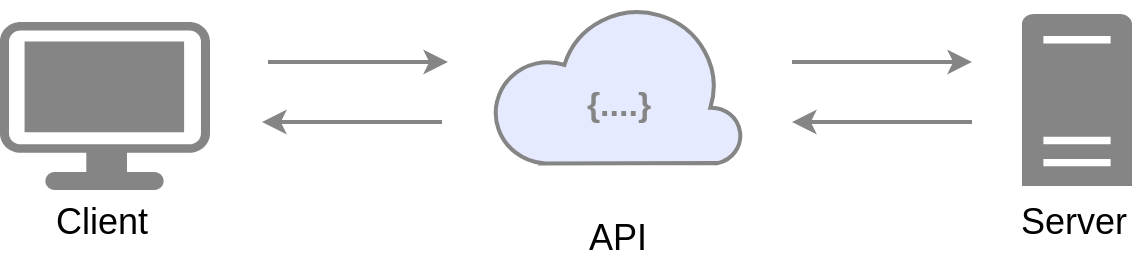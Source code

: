 <mxfile version="21.5.0" type="device" pages="11">
  <diagram name="client-server" id="w8O1c3g0mld_536P-fe3">
    <mxGraphModel dx="1026" dy="680" grid="1" gridSize="10" guides="1" tooltips="1" connect="1" arrows="1" fold="1" page="1" pageScale="1" pageWidth="827" pageHeight="1169" math="0" shadow="0">
      <root>
        <mxCell id="0" />
        <mxCell id="1" parent="0" />
        <mxCell id="w7VqCtLDqud7dVgc9EOF-3" value="&lt;font color=&quot;#858585&quot; style=&quot;font-size: 17px;&quot;&gt;&lt;b&gt;&lt;br&gt;{....}&lt;/b&gt;&lt;/font&gt;" style="aspect=fixed;pointerEvents=1;shadow=0;dashed=0;html=1;strokeColor=#858585;labelPosition=center;verticalLabelPosition=middle;verticalAlign=middle;align=center;fillColor=#E6EAFF;shape=mxgraph.azure.cloud;gradientColor=none;strokeWidth=2;fontFamily=Helvetica;spacing=2;" parent="1" vertex="1">
          <mxGeometry x="390" y="400.75" width="125" height="80" as="geometry" />
        </mxCell>
        <mxCell id="w7VqCtLDqud7dVgc9EOF-7" value="API" style="text;html=1;strokeColor=none;fillColor=none;align=center;verticalAlign=middle;whiteSpace=wrap;rounded=0;fontFamily=Helvetica;fontSize=18;" parent="1" vertex="1">
          <mxGeometry x="422.5" y="502.5" width="60" height="30" as="geometry" />
        </mxCell>
        <mxCell id="w7VqCtLDqud7dVgc9EOF-19" value="Server" style="text;html=1;strokeColor=none;fillColor=none;align=center;verticalAlign=middle;whiteSpace=wrap;rounded=0;fontFamily=Helvetica;fontSize=18;" parent="1" vertex="1">
          <mxGeometry x="651" y="494.5" width="60" height="30" as="geometry" />
        </mxCell>
        <mxCell id="w7VqCtLDqud7dVgc9EOF-20" value="Client" style="text;html=1;strokeColor=none;fillColor=none;align=center;verticalAlign=middle;whiteSpace=wrap;rounded=0;fontFamily=Helvetica;fontSize=18;" parent="1" vertex="1">
          <mxGeometry x="164.5" y="494.5" width="60" height="30" as="geometry" />
        </mxCell>
        <mxCell id="w7VqCtLDqud7dVgc9EOF-21" value="" style="sketch=0;pointerEvents=1;shadow=0;dashed=0;html=1;strokeColor=none;fillColor=#858585;labelPosition=center;verticalLabelPosition=bottom;verticalAlign=top;outlineConnect=0;align=center;shape=mxgraph.office.servers.server_generic;" parent="1" vertex="1">
          <mxGeometry x="655" y="406" width="55" height="86" as="geometry" />
        </mxCell>
        <mxCell id="w7VqCtLDqud7dVgc9EOF-22" value="" style="points=[[0.03,0.03,0],[0.5,0,0],[0.97,0.03,0],[1,0.4,0],[0.97,0.745,0],[0.5,1,0],[0.03,0.745,0],[0,0.4,0]];verticalLabelPosition=bottom;sketch=0;html=1;verticalAlign=top;aspect=fixed;align=center;pointerEvents=1;shape=mxgraph.cisco19.workstation;fillColor=#858585;strokeColor=none;" parent="1" vertex="1">
          <mxGeometry x="144" y="410" width="105" height="84" as="geometry" />
        </mxCell>
        <mxCell id="w7VqCtLDqud7dVgc9EOF-24" value="" style="endArrow=classic;html=1;rounded=0;strokeColor=#858585;strokeWidth=2;" parent="1" edge="1">
          <mxGeometry width="50" height="50" relative="1" as="geometry">
            <mxPoint x="278" y="430" as="sourcePoint" />
            <mxPoint x="368" y="430" as="targetPoint" />
          </mxGeometry>
        </mxCell>
        <mxCell id="w7VqCtLDqud7dVgc9EOF-26" value="" style="endArrow=classic;html=1;rounded=0;strokeColor=#858585;strokeWidth=2;" parent="1" edge="1">
          <mxGeometry width="50" height="50" relative="1" as="geometry">
            <mxPoint x="540" y="430" as="sourcePoint" />
            <mxPoint x="630" y="430" as="targetPoint" />
          </mxGeometry>
        </mxCell>
        <mxCell id="w7VqCtLDqud7dVgc9EOF-27" value="" style="endArrow=classic;html=1;rounded=0;strokeColor=#858585;strokeWidth=2;" parent="1" edge="1">
          <mxGeometry width="50" height="50" relative="1" as="geometry">
            <mxPoint x="365" y="460" as="sourcePoint" />
            <mxPoint x="275" y="460" as="targetPoint" />
          </mxGeometry>
        </mxCell>
        <mxCell id="w7VqCtLDqud7dVgc9EOF-28" value="" style="endArrow=classic;html=1;rounded=0;strokeColor=#858585;strokeWidth=2;" parent="1" edge="1">
          <mxGeometry width="50" height="50" relative="1" as="geometry">
            <mxPoint x="630" y="460" as="sourcePoint" />
            <mxPoint x="540" y="460" as="targetPoint" />
          </mxGeometry>
        </mxCell>
      </root>
    </mxGraphModel>
  </diagram>
  <diagram id="eMoKrXYfwStTInNlT_f3" name="client-server2">
    <mxGraphModel dx="1026" dy="1849" grid="1" gridSize="10" guides="1" tooltips="1" connect="1" arrows="1" fold="1" page="1" pageScale="1" pageWidth="827" pageHeight="1169" math="0" shadow="0">
      <root>
        <mxCell id="0" />
        <mxCell id="1" parent="0" />
        <mxCell id="jwqnS2wcUH9RyWb8DsFx-3" value="Server" style="text;html=1;strokeColor=none;fillColor=none;align=center;verticalAlign=middle;whiteSpace=wrap;rounded=0;fontFamily=Tahoma;fontSize=24;" parent="1" vertex="1">
          <mxGeometry x="710" y="-690" width="60" height="30" as="geometry" />
        </mxCell>
        <mxCell id="jwqnS2wcUH9RyWb8DsFx-4" value="Client" style="text;html=1;strokeColor=none;fillColor=none;align=center;verticalAlign=middle;whiteSpace=wrap;rounded=0;fontFamily=Tahoma;fontSize=24;" parent="1" vertex="1">
          <mxGeometry x="224.5" y="-690" width="60" height="30" as="geometry" />
        </mxCell>
        <mxCell id="jwqnS2wcUH9RyWb8DsFx-5" value="" style="sketch=0;pointerEvents=1;shadow=0;dashed=0;html=1;strokeColor=none;fillColor=#858585;labelPosition=center;verticalLabelPosition=bottom;verticalAlign=top;outlineConnect=0;align=center;shape=mxgraph.office.servers.server_generic;" parent="1" vertex="1">
          <mxGeometry x="712.5" y="-646.75" width="55" height="86" as="geometry" />
        </mxCell>
        <mxCell id="jwqnS2wcUH9RyWb8DsFx-6" value="" style="points=[[0.03,0.03,0],[0.5,0,0],[0.97,0.03,0],[1,0.4,0],[0.97,0.745,0],[0.5,1,0],[0.03,0.745,0],[0,0.4,0]];verticalLabelPosition=bottom;sketch=0;html=1;verticalAlign=top;aspect=fixed;align=center;pointerEvents=1;shape=mxgraph.cisco19.workstation;fillColor=#858585;strokeColor=none;" parent="1" vertex="1">
          <mxGeometry x="202" y="-644.75" width="105" height="84" as="geometry" />
        </mxCell>
        <mxCell id="jwqnS2wcUH9RyWb8DsFx-7" value="" style="endArrow=classic;html=1;rounded=0;strokeColor=#858585;strokeWidth=2;entryX=0.015;entryY=0.329;entryDx=0;entryDy=0;entryPerimeter=0;" parent="1" edge="1">
          <mxGeometry width="50" height="50" relative="1" as="geometry">
            <mxPoint x="328" y="-620.75" as="sourcePoint" />
            <mxPoint x="424.75" y="-620.26" as="targetPoint" />
          </mxGeometry>
        </mxCell>
        <mxCell id="jwqnS2wcUH9RyWb8DsFx-8" value="" style="endArrow=classic;html=1;rounded=0;strokeColor=#858585;strokeWidth=2;" parent="1" edge="1">
          <mxGeometry width="50" height="50" relative="1" as="geometry">
            <mxPoint x="596" y="-620" as="sourcePoint" />
            <mxPoint x="696" y="-620" as="targetPoint" />
          </mxGeometry>
        </mxCell>
        <mxCell id="jwqnS2wcUH9RyWb8DsFx-9" value="" style="endArrow=classic;html=1;rounded=0;strokeColor=#858585;strokeWidth=2;" parent="1" edge="1">
          <mxGeometry width="50" height="50" relative="1" as="geometry">
            <mxPoint x="420.5" y="-599.07" as="sourcePoint" />
            <mxPoint x="328" y="-599" as="targetPoint" />
          </mxGeometry>
        </mxCell>
        <mxCell id="jwqnS2wcUH9RyWb8DsFx-10" value="" style="endArrow=classic;html=1;rounded=0;strokeColor=#858585;strokeWidth=2;" parent="1" edge="1">
          <mxGeometry width="50" height="50" relative="1" as="geometry">
            <mxPoint x="692" y="-599" as="sourcePoint" />
            <mxPoint x="594.5" y="-599.07" as="targetPoint" />
          </mxGeometry>
        </mxCell>
        <mxCell id="jwqnS2wcUH9RyWb8DsFx-11" value="API Consumer" style="rounded=1;whiteSpace=wrap;html=1;fontSize=24;strokeWidth=4;fillColor=#F5F5F5;arcSize=50;fontFamily=Tahoma;strokeColor=#858585;fontColor=#2B2B2B;fontStyle=0" parent="1" vertex="1">
          <mxGeometry x="149.5" y="-500" width="210" height="60" as="geometry" />
        </mxCell>
        <mxCell id="jwqnS2wcUH9RyWb8DsFx-14" value="API" style="rounded=1;whiteSpace=wrap;html=1;fontSize=24;strokeWidth=2;fillColor=#F5F5F5;arcSize=50;fontFamily=Tahoma;strokeColor=#858585;fontColor=#2B2B2B;" parent="1" vertex="1">
          <mxGeometry x="432.5" y="-640" width="150" height="60" as="geometry" />
        </mxCell>
        <mxCell id="jwqnS2wcUH9RyWb8DsFx-15" value="API Provider" style="rounded=1;whiteSpace=wrap;html=1;fontSize=24;strokeWidth=4;fillColor=#F5F5F5;arcSize=50;fontFamily=Tahoma;strokeColor=#858585;fontColor=#2B2B2B;fontStyle=0" parent="1" vertex="1">
          <mxGeometry x="652" y="-500" width="210" height="60" as="geometry" />
        </mxCell>
      </root>
    </mxGraphModel>
  </diagram>
  <diagram name="human2human" id="uwjK-3cksKtEuxRreG7h">
    <mxGraphModel dx="1026" dy="680" grid="1" gridSize="10" guides="1" tooltips="1" connect="1" arrows="1" fold="1" page="1" pageScale="1" pageWidth="827" pageHeight="1169" math="0" shadow="0">
      <root>
        <mxCell id="XcTdtgl-I23ObEm7aGQM-0" />
        <mxCell id="XcTdtgl-I23ObEm7aGQM-1" parent="XcTdtgl-I23ObEm7aGQM-0" />
        <mxCell id="XcTdtgl-I23ObEm7aGQM-2" value="&lt;font color=&quot;#858585&quot; style=&quot;font-size: 17px;&quot;&gt;&lt;b&gt;&lt;br&gt;{....}&lt;/b&gt;&lt;/font&gt;" style="aspect=fixed;pointerEvents=1;shadow=0;dashed=0;html=1;strokeColor=#858585;labelPosition=center;verticalLabelPosition=middle;verticalAlign=middle;align=center;fillColor=#E6EAFF;shape=mxgraph.azure.cloud;gradientColor=none;strokeWidth=2;fontFamily=Helvetica;spacing=2;" parent="XcTdtgl-I23ObEm7aGQM-1" vertex="1">
          <mxGeometry x="390" y="400.75" width="125" height="80" as="geometry" />
        </mxCell>
        <mxCell id="XcTdtgl-I23ObEm7aGQM-3" value="API" style="text;html=1;strokeColor=none;fillColor=none;align=center;verticalAlign=middle;whiteSpace=wrap;rounded=0;fontFamily=Helvetica;fontSize=18;" parent="XcTdtgl-I23ObEm7aGQM-1" vertex="1">
          <mxGeometry x="422.5" y="502.5" width="60" height="30" as="geometry" />
        </mxCell>
        <mxCell id="XcTdtgl-I23ObEm7aGQM-4" value="Server" style="text;html=1;strokeColor=none;fillColor=none;align=center;verticalAlign=middle;whiteSpace=wrap;rounded=0;fontFamily=Helvetica;fontSize=18;" parent="XcTdtgl-I23ObEm7aGQM-1" vertex="1">
          <mxGeometry x="651" y="494.5" width="60" height="30" as="geometry" />
        </mxCell>
        <mxCell id="XcTdtgl-I23ObEm7aGQM-5" value="Client" style="text;html=1;strokeColor=none;fillColor=none;align=center;verticalAlign=middle;whiteSpace=wrap;rounded=0;fontFamily=Helvetica;fontSize=18;" parent="XcTdtgl-I23ObEm7aGQM-1" vertex="1">
          <mxGeometry x="164.5" y="494.5" width="60" height="30" as="geometry" />
        </mxCell>
        <mxCell id="XcTdtgl-I23ObEm7aGQM-6" value="" style="sketch=0;pointerEvents=1;shadow=0;dashed=0;html=1;strokeColor=none;fillColor=#858585;labelPosition=center;verticalLabelPosition=bottom;verticalAlign=top;outlineConnect=0;align=center;shape=mxgraph.office.servers.server_generic;" parent="XcTdtgl-I23ObEm7aGQM-1" vertex="1">
          <mxGeometry x="655" y="406" width="55" height="86" as="geometry" />
        </mxCell>
        <mxCell id="XcTdtgl-I23ObEm7aGQM-7" value="" style="points=[[0.03,0.03,0],[0.5,0,0],[0.97,0.03,0],[1,0.4,0],[0.97,0.745,0],[0.5,1,0],[0.03,0.745,0],[0,0.4,0]];verticalLabelPosition=bottom;sketch=0;html=1;verticalAlign=top;aspect=fixed;align=center;pointerEvents=1;shape=mxgraph.cisco19.workstation;fillColor=#858585;strokeColor=none;" parent="XcTdtgl-I23ObEm7aGQM-1" vertex="1">
          <mxGeometry x="144" y="410" width="105" height="84" as="geometry" />
        </mxCell>
        <mxCell id="XcTdtgl-I23ObEm7aGQM-8" value="" style="endArrow=classic;html=1;rounded=0;strokeColor=#858585;strokeWidth=2;" parent="XcTdtgl-I23ObEm7aGQM-1" edge="1">
          <mxGeometry width="50" height="50" relative="1" as="geometry">
            <mxPoint x="278" y="430" as="sourcePoint" />
            <mxPoint x="368" y="430" as="targetPoint" />
          </mxGeometry>
        </mxCell>
        <mxCell id="XcTdtgl-I23ObEm7aGQM-9" value="" style="endArrow=classic;html=1;rounded=0;strokeColor=#858585;strokeWidth=2;" parent="XcTdtgl-I23ObEm7aGQM-1" edge="1">
          <mxGeometry width="50" height="50" relative="1" as="geometry">
            <mxPoint x="540" y="430" as="sourcePoint" />
            <mxPoint x="630" y="430" as="targetPoint" />
          </mxGeometry>
        </mxCell>
        <mxCell id="XcTdtgl-I23ObEm7aGQM-10" value="" style="endArrow=classic;html=1;rounded=0;strokeColor=#858585;strokeWidth=2;" parent="XcTdtgl-I23ObEm7aGQM-1" edge="1">
          <mxGeometry width="50" height="50" relative="1" as="geometry">
            <mxPoint x="365" y="460" as="sourcePoint" />
            <mxPoint x="275" y="460" as="targetPoint" />
          </mxGeometry>
        </mxCell>
        <mxCell id="XcTdtgl-I23ObEm7aGQM-11" value="" style="endArrow=classic;html=1;rounded=0;strokeColor=#858585;strokeWidth=2;" parent="XcTdtgl-I23ObEm7aGQM-1" edge="1">
          <mxGeometry width="50" height="50" relative="1" as="geometry">
            <mxPoint x="630" y="460" as="sourcePoint" />
            <mxPoint x="540" y="460" as="targetPoint" />
          </mxGeometry>
        </mxCell>
        <mxCell id="XcTdtgl-I23ObEm7aGQM-12" value="" style="sketch=0;outlineConnect=0;fontColor=#232F3E;gradientColor=none;fillColor=#858585;strokeColor=none;dashed=0;verticalLabelPosition=bottom;verticalAlign=top;align=center;html=1;fontSize=12;fontStyle=0;aspect=fixed;pointerEvents=1;shape=mxgraph.aws4.user;" parent="XcTdtgl-I23ObEm7aGQM-1" vertex="1">
          <mxGeometry x="642" y="649" width="78" height="78" as="geometry" />
        </mxCell>
        <mxCell id="XcTdtgl-I23ObEm7aGQM-13" value="" style="sketch=0;outlineConnect=0;fontColor=#232F3E;gradientColor=none;fillColor=#858585;strokeColor=none;dashed=0;verticalLabelPosition=bottom;verticalAlign=top;align=center;html=1;fontSize=12;fontStyle=0;aspect=fixed;pointerEvents=1;shape=mxgraph.aws4.users;" parent="XcTdtgl-I23ObEm7aGQM-1" vertex="1">
          <mxGeometry x="164.5" y="639" width="100" height="100" as="geometry" />
        </mxCell>
        <mxCell id="XcTdtgl-I23ObEm7aGQM-14" value="Provider" style="text;html=1;strokeColor=none;fillColor=none;align=center;verticalAlign=middle;whiteSpace=wrap;rounded=0;fontFamily=Helvetica;fontSize=18;" parent="XcTdtgl-I23ObEm7aGQM-1" vertex="1">
          <mxGeometry x="651" y="739" width="60" height="30" as="geometry" />
        </mxCell>
        <mxCell id="XcTdtgl-I23ObEm7aGQM-15" value="machines" style="text;html=1;strokeColor=none;fillColor=none;align=center;verticalAlign=middle;whiteSpace=wrap;rounded=0;fontFamily=Helvetica;fontSize=16;shadow=0;fontColor=#858585;" parent="XcTdtgl-I23ObEm7aGQM-1" vertex="1">
          <mxGeometry x="111.5" y="555" width="98.5" height="30" as="geometry" />
        </mxCell>
        <mxCell id="XcTdtgl-I23ObEm7aGQM-16" value="humans" style="text;html=1;strokeColor=none;fillColor=none;align=center;verticalAlign=middle;whiteSpace=wrap;rounded=0;fontFamily=Helvetica;fontSize=16;shadow=0;fontColor=#858585;" parent="XcTdtgl-I23ObEm7aGQM-1" vertex="1">
          <mxGeometry x="100" y="574" width="110" height="30" as="geometry" />
        </mxCell>
        <mxCell id="XcTdtgl-I23ObEm7aGQM-17" value="Consumer" style="text;html=1;strokeColor=none;fillColor=none;align=center;verticalAlign=middle;whiteSpace=wrap;rounded=0;fontFamily=Helvetica;fontSize=18;" parent="XcTdtgl-I23ObEm7aGQM-1" vertex="1">
          <mxGeometry x="184.5" y="750" width="60" height="30" as="geometry" />
        </mxCell>
        <mxCell id="XcTdtgl-I23ObEm7aGQM-18" value="" style="endArrow=none;html=1;rounded=0;strokeWidth=3;strokeColor=#858585;" parent="XcTdtgl-I23ObEm7aGQM-1" edge="1">
          <mxGeometry width="50" height="50" relative="1" as="geometry">
            <mxPoint x="120" y="580" as="sourcePoint" />
            <mxPoint x="730" y="580" as="targetPoint" />
          </mxGeometry>
        </mxCell>
        <mxCell id="XcTdtgl-I23ObEm7aGQM-19" value="openapi: 3.0.x&lt;br style=&quot;font-size: 10px;&quot;&gt;info: ......&lt;br style=&quot;font-size: 10px;&quot;&gt;servers: ......&lt;br style=&quot;font-size: 10px;&quot;&gt;paths: ......&lt;br style=&quot;font-size: 10px;&quot;&gt;components: ......" style="rounded=0;strokeColor=#858585;align=left;fontFamily=Garamond;html=1;whiteSpace=wrap;fontSize=10;fontColor=#4A4A4A;spacingLeft=5;shadow=1;" parent="XcTdtgl-I23ObEm7aGQM-1" vertex="1">
          <mxGeometry x="392.5" y="647.75" width="120" height="82.5" as="geometry" />
        </mxCell>
        <mxCell id="XcTdtgl-I23ObEm7aGQM-20" value="Contract/&lt;br&gt;Specification" style="text;html=1;strokeColor=none;fillColor=none;align=center;verticalAlign=middle;whiteSpace=wrap;rounded=0;fontFamily=Helvetica;fontSize=18;" parent="XcTdtgl-I23ObEm7aGQM-1" vertex="1">
          <mxGeometry x="365.5" y="609" width="170" height="30" as="geometry" />
        </mxCell>
        <mxCell id="PszD_N3-VqcAM-9SdP0z-0" value="" style="endArrow=classic;html=1;rounded=0;strokeColor=#858585;strokeWidth=2;" parent="XcTdtgl-I23ObEm7aGQM-1" edge="1">
          <mxGeometry width="50" height="50" relative="1" as="geometry">
            <mxPoint x="282" y="688.44" as="sourcePoint" />
            <mxPoint x="372" y="688.44" as="targetPoint" />
          </mxGeometry>
        </mxCell>
        <mxCell id="PszD_N3-VqcAM-9SdP0z-1" value="" style="endArrow=classic;html=1;rounded=0;strokeColor=#858585;strokeWidth=2;" parent="XcTdtgl-I23ObEm7aGQM-1" edge="1">
          <mxGeometry width="50" height="50" relative="1" as="geometry">
            <mxPoint x="630" y="688.44" as="sourcePoint" />
            <mxPoint x="540" y="688.44" as="targetPoint" />
          </mxGeometry>
        </mxCell>
        <mxCell id="8rPpSx11WfAeG3ostYoQ-3" value="" style="sketch=0;outlineConnect=0;fontColor=#232F3E;gradientColor=none;fillColor=#858585;strokeColor=none;dashed=0;verticalLabelPosition=bottom;verticalAlign=top;align=center;html=1;fontSize=12;fontStyle=0;aspect=fixed;pointerEvents=1;shape=mxgraph.aws4.documents3;" parent="XcTdtgl-I23ObEm7aGQM-1" vertex="1">
          <mxGeometry x="436.92" y="795" width="51.15" height="70" as="geometry" />
        </mxCell>
        <mxCell id="8rPpSx11WfAeG3ostYoQ-5" value="Documentation" style="text;html=1;strokeColor=none;fillColor=none;align=center;verticalAlign=middle;whiteSpace=wrap;rounded=0;fontFamily=Helvetica;fontSize=18;" parent="XcTdtgl-I23ObEm7aGQM-1" vertex="1">
          <mxGeometry x="377.5" y="863" width="170" height="30" as="geometry" />
        </mxCell>
        <mxCell id="8rPpSx11WfAeG3ostYoQ-8" value="" style="shape=flexArrow;endArrow=classic;html=1;rounded=0;strokeColor=none;fillColor=#B5B5B5;shadow=0;width=12;endSize=7;" parent="XcTdtgl-I23ObEm7aGQM-1" edge="1">
          <mxGeometry width="50" height="50" relative="1" as="geometry">
            <mxPoint x="456.42" y="739" as="sourcePoint" />
            <mxPoint x="456.42" y="790" as="targetPoint" />
          </mxGeometry>
        </mxCell>
      </root>
    </mxGraphModel>
  </diagram>
  <diagram id="PMS9JC4kNZcv9oI3dnS6" name="code-first">
    <mxGraphModel dx="1026" dy="680" grid="1" gridSize="10" guides="1" tooltips="1" connect="1" arrows="1" fold="1" page="1" pageScale="1" pageWidth="827" pageHeight="1169" math="0" shadow="0">
      <root>
        <mxCell id="0" />
        <mxCell id="1" parent="0" />
        <mxCell id="0BmfOMtZ6qLRKBSBzaHh-9" style="edgeStyle=orthogonalEdgeStyle;rounded=0;orthogonalLoop=1;jettySize=auto;html=1;strokeColor=#858585;strokeWidth=2;" parent="1" edge="1">
          <mxGeometry relative="1" as="geometry">
            <mxPoint x="170" y="450" as="targetPoint" />
            <mxPoint x="170" y="170" as="sourcePoint" />
          </mxGeometry>
        </mxCell>
        <mxCell id="Sb1bI7WPTo1v9lW00mhg-1" style="edgeStyle=orthogonalEdgeStyle;rounded=0;orthogonalLoop=1;jettySize=auto;html=1;strokeColor=#858585;strokeWidth=2;" parent="1" edge="1">
          <mxGeometry relative="1" as="geometry">
            <mxPoint x="576" y="460" as="targetPoint" />
            <mxPoint x="575.5" y="170" as="sourcePoint" />
          </mxGeometry>
        </mxCell>
        <mxCell id="Sb1bI7WPTo1v9lW00mhg-3" value="" style="rounded=1;fillColor=#ffffff;strokeColor=#DFE1E5;shadow=1;html=1;arcSize=4;sketch=1;hachureGap=4;pointerEvents=0;fontFamily=Architects Daughter;fontSource=https%3A%2F%2Ffonts.googleapis.com%2Fcss%3Ffamily%3DArchitects%2BDaughter;fontSize=20;" parent="1" vertex="1">
          <mxGeometry x="107.5" y="200" width="125" height="40" as="geometry" />
        </mxCell>
        <mxCell id="Sb1bI7WPTo1v9lW00mhg-5" value="Coding" style="fillColor=none;strokeColor=none;html=1;fontSize=14;fontStyle=0;fontColor=#000000;align=center;whiteSpace=wrap;sketch=1;hachureGap=4;pointerEvents=0;fontFamily=Architects Daughter;fontSource=https%3A%2F%2Ffonts.googleapis.com%2Fcss%3Ffamily%3DArchitects%2BDaughter;" parent="Sb1bI7WPTo1v9lW00mhg-3" vertex="1">
          <mxGeometry width="110" height="20" relative="1" as="geometry">
            <mxPoint x="10" y="10" as="offset" />
          </mxGeometry>
        </mxCell>
        <mxCell id="Sb1bI7WPTo1v9lW00mhg-7" value="PROVIDER" style="rounded=1;whiteSpace=wrap;html=1;fillColor=#858585;strokeColor=none;fontColor=#FFFFFF;fontStyle=1;fontFamily=Architects Daughter;fontSource=https%3A%2F%2Ffonts.googleapis.com%2Fcss%3Ffamily%3DArchitects%2BDaughter;fontSize=18;" parent="1" vertex="1">
          <mxGeometry x="109.5" y="110" width="120" height="60" as="geometry" />
        </mxCell>
        <mxCell id="Sb1bI7WPTo1v9lW00mhg-8" value="CONSUMER" style="rounded=1;whiteSpace=wrap;html=1;fillColor=#858585;strokeColor=none;fontColor=#FFFFFF;fontStyle=1;fontFamily=Architects Daughter;fontSource=https%3A%2F%2Ffonts.googleapis.com%2Fcss%3Ffamily%3DArchitects%2BDaughter;fontSize=18;" parent="1" vertex="1">
          <mxGeometry x="513" y="110" width="120" height="60" as="geometry" />
        </mxCell>
        <mxCell id="Wbzi26A4p5CMtj6ITIvZ-3" style="edgeStyle=orthogonalEdgeStyle;rounded=0;orthogonalLoop=1;jettySize=auto;html=1;entryX=0;entryY=0.5;entryDx=0;entryDy=0;strokeColor=#858585;" parent="1" source="Sb1bI7WPTo1v9lW00mhg-10" target="Wbzi26A4p5CMtj6ITIvZ-1" edge="1">
          <mxGeometry relative="1" as="geometry" />
        </mxCell>
        <mxCell id="Wbzi26A4p5CMtj6ITIvZ-6" value="produces" style="edgeLabel;html=1;align=center;verticalAlign=middle;resizable=0;points=[];fontFamily=Architects Daughter;fontSource=https%3A%2F%2Ffonts.googleapis.com%2Fcss%3Ffamily%3DArchitects%2BDaughter;" parent="Wbzi26A4p5CMtj6ITIvZ-3" vertex="1" connectable="0">
          <mxGeometry x="-0.122" relative="1" as="geometry">
            <mxPoint as="offset" />
          </mxGeometry>
        </mxCell>
        <mxCell id="Sb1bI7WPTo1v9lW00mhg-10" value="" style="rounded=1;fillColor=#ffffff;strokeColor=#DFE1E5;shadow=1;html=1;arcSize=4;sketch=1;hachureGap=4;pointerEvents=0;fontFamily=Architects Daughter;fontSource=https%3A%2F%2Ffonts.googleapis.com%2Fcss%3Ffamily%3DArchitects%2BDaughter;fontSize=20;" parent="1" vertex="1">
          <mxGeometry x="107.5" y="290" width="125" height="40" as="geometry" />
        </mxCell>
        <mxCell id="Sb1bI7WPTo1v9lW00mhg-11" value="Release" style="fillColor=none;strokeColor=none;html=1;fontSize=14;fontStyle=0;fontColor=#000000;align=center;whiteSpace=wrap;sketch=1;hachureGap=4;pointerEvents=0;fontFamily=Architects Daughter;fontSource=https%3A%2F%2Ffonts.googleapis.com%2Fcss%3Ffamily%3DArchitects%2BDaughter;" parent="Sb1bI7WPTo1v9lW00mhg-10" vertex="1">
          <mxGeometry width="110" height="20" relative="1" as="geometry">
            <mxPoint x="10" y="10" as="offset" />
          </mxGeometry>
        </mxCell>
        <mxCell id="Wbzi26A4p5CMtj6ITIvZ-4" style="edgeStyle=orthogonalEdgeStyle;rounded=0;orthogonalLoop=1;jettySize=auto;html=1;entryX=1.022;entryY=0.544;entryDx=0;entryDy=0;entryPerimeter=0;strokeColor=#858585;exitX=0;exitY=0.5;exitDx=0;exitDy=0;" parent="1" source="Sb1bI7WPTo1v9lW00mhg-16" target="Wbzi26A4p5CMtj6ITIvZ-1" edge="1">
          <mxGeometry relative="1" as="geometry">
            <mxPoint x="400" y="312" as="targetPoint" />
            <mxPoint x="550" y="312" as="sourcePoint" />
          </mxGeometry>
        </mxCell>
        <mxCell id="Wbzi26A4p5CMtj6ITIvZ-7" value="consumes" style="edgeLabel;html=1;align=center;verticalAlign=middle;resizable=0;points=[];fontFamily=Architects Daughter;fontSource=https%3A%2F%2Ffonts.googleapis.com%2Fcss%3Ffamily%3DArchitects%2BDaughter;" parent="Wbzi26A4p5CMtj6ITIvZ-4" vertex="1" connectable="0">
          <mxGeometry x="0.144" relative="1" as="geometry">
            <mxPoint x="6" y="-2" as="offset" />
          </mxGeometry>
        </mxCell>
        <mxCell id="Sb1bI7WPTo1v9lW00mhg-16" value="" style="rounded=1;fillColor=#ffffff;strokeColor=#DFE1E5;shadow=1;html=1;arcSize=4;sketch=1;hachureGap=4;pointerEvents=0;fontFamily=Architects Daughter;fontSource=https%3A%2F%2Ffonts.googleapis.com%2Fcss%3Ffamily%3DArchitects%2BDaughter;fontSize=20;" parent="1" vertex="1">
          <mxGeometry x="509" y="295" width="125" height="40" as="geometry" />
        </mxCell>
        <mxCell id="Sb1bI7WPTo1v9lW00mhg-17" value="Coding" style="fillColor=none;strokeColor=none;html=1;fontSize=14;fontStyle=0;fontColor=#000000;align=center;whiteSpace=wrap;sketch=1;hachureGap=4;pointerEvents=0;fontFamily=Architects Daughter;fontSource=https%3A%2F%2Ffonts.googleapis.com%2Fcss%3Ffamily%3DArchitects%2BDaughter;" parent="Sb1bI7WPTo1v9lW00mhg-16" vertex="1">
          <mxGeometry width="110" height="20" relative="1" as="geometry">
            <mxPoint x="10" y="10" as="offset" />
          </mxGeometry>
        </mxCell>
        <mxCell id="Sb1bI7WPTo1v9lW00mhg-18" value="" style="rounded=1;fillColor=#ffffff;strokeColor=#DFE1E5;shadow=1;html=1;arcSize=4;sketch=1;hachureGap=4;pointerEvents=0;fontFamily=Architects Daughter;fontSource=https%3A%2F%2Ffonts.googleapis.com%2Fcss%3Ffamily%3DArchitects%2BDaughter;fontSize=20;" parent="1" vertex="1">
          <mxGeometry x="510.5" y="370" width="125" height="40" as="geometry" />
        </mxCell>
        <mxCell id="Sb1bI7WPTo1v9lW00mhg-19" value="Release" style="fillColor=none;strokeColor=none;html=1;fontSize=14;fontStyle=0;fontColor=#000000;align=center;whiteSpace=wrap;sketch=1;hachureGap=4;pointerEvents=0;fontFamily=Architects Daughter;fontSource=https%3A%2F%2Ffonts.googleapis.com%2Fcss%3Ffamily%3DArchitects%2BDaughter;" parent="Sb1bI7WPTo1v9lW00mhg-18" vertex="1">
          <mxGeometry width="110" height="20" relative="1" as="geometry">
            <mxPoint x="10" y="10" as="offset" />
          </mxGeometry>
        </mxCell>
        <mxCell id="Wbzi26A4p5CMtj6ITIvZ-1" value="" style="rounded=1;fillColor=#ffffff;strokeColor=#DFE1E5;shadow=1;html=1;arcSize=4;sketch=1;hachureGap=4;pointerEvents=0;fontFamily=Architects Daughter;fontSource=https%3A%2F%2Ffonts.googleapis.com%2Fcss%3Ffamily%3DArchitects%2BDaughter;fontSize=20;" parent="1" vertex="1">
          <mxGeometry x="300" y="290" width="125" height="40" as="geometry" />
        </mxCell>
        <mxCell id="Wbzi26A4p5CMtj6ITIvZ-2" value="API Specification" style="fillColor=none;strokeColor=none;html=1;fontSize=14;fontStyle=0;fontColor=#000000;align=center;whiteSpace=wrap;sketch=1;hachureGap=4;pointerEvents=0;fontFamily=Architects Daughter;fontSource=https%3A%2F%2Ffonts.googleapis.com%2Fcss%3Ffamily%3DArchitects%2BDaughter;" parent="Wbzi26A4p5CMtj6ITIvZ-1" vertex="1">
          <mxGeometry width="110" height="20" relative="1" as="geometry">
            <mxPoint x="10" y="10" as="offset" />
          </mxGeometry>
        </mxCell>
      </root>
    </mxGraphModel>
  </diagram>
  <diagram name="code-first2" id="GEnMeWQ83rSf1ZykFMn1">
    <mxGraphModel dx="1026" dy="1849" grid="1" gridSize="10" guides="1" tooltips="1" connect="1" arrows="1" fold="1" page="1" pageScale="1" pageWidth="827" pageHeight="1169" math="0" shadow="0">
      <root>
        <mxCell id="8cNHE1alyt29ZdW-xa0_-0" />
        <mxCell id="8cNHE1alyt29ZdW-xa0_-1" parent="8cNHE1alyt29ZdW-xa0_-0" />
        <mxCell id="8cNHE1alyt29ZdW-xa0_-2" style="edgeStyle=orthogonalEdgeStyle;rounded=0;orthogonalLoop=1;jettySize=auto;html=1;strokeColor=#858585;strokeWidth=2;" parent="8cNHE1alyt29ZdW-xa0_-1" edge="1">
          <mxGeometry relative="1" as="geometry">
            <mxPoint x="233" as="targetPoint" />
            <mxPoint x="232.5" y="-310" as="sourcePoint" />
          </mxGeometry>
        </mxCell>
        <mxCell id="8cNHE1alyt29ZdW-xa0_-3" style="edgeStyle=orthogonalEdgeStyle;rounded=0;orthogonalLoop=1;jettySize=auto;html=1;strokeColor=#858585;strokeWidth=2;" parent="8cNHE1alyt29ZdW-xa0_-1" edge="1">
          <mxGeometry relative="1" as="geometry">
            <mxPoint x="793" as="targetPoint" />
            <mxPoint x="792.16" y="-310" as="sourcePoint" />
          </mxGeometry>
        </mxCell>
        <mxCell id="8cNHE1alyt29ZdW-xa0_-8" style="edgeStyle=orthogonalEdgeStyle;rounded=0;orthogonalLoop=1;jettySize=auto;html=1;entryX=0;entryY=0.5;entryDx=0;entryDy=0;strokeColor=#858585;" parent="8cNHE1alyt29ZdW-xa0_-1" target="tr9gbOaCvJmg7pB99EcE-0" edge="1">
          <mxGeometry relative="1" as="geometry">
            <mxPoint x="309.5" y="-162" as="sourcePoint" />
            <mxPoint x="362.5" y="-182" as="targetPoint" />
          </mxGeometry>
        </mxCell>
        <mxCell id="8cNHE1alyt29ZdW-xa0_-9" value="&lt;font face=&quot;Tahoma&quot; style=&quot;font-size: 16px;&quot;&gt;produces&lt;/font&gt;" style="edgeLabel;html=1;align=center;verticalAlign=middle;resizable=0;points=[];fontFamily=Architects Daughter;fontSource=https%3A%2F%2Ffonts.googleapis.com%2Fcss%3Ffamily%3DArchitects%2BDaughter;fontSize=16;" parent="8cNHE1alyt29ZdW-xa0_-8" vertex="1" connectable="0">
          <mxGeometry x="-0.122" relative="1" as="geometry">
            <mxPoint as="offset" />
          </mxGeometry>
        </mxCell>
        <mxCell id="8cNHE1alyt29ZdW-xa0_-12" style="edgeStyle=orthogonalEdgeStyle;rounded=0;orthogonalLoop=1;jettySize=auto;html=1;entryX=1;entryY=0.5;entryDx=0;entryDy=0;strokeColor=#858585;exitX=0;exitY=0.5;exitDx=0;exitDy=0;" parent="8cNHE1alyt29ZdW-xa0_-1" source="5oZcfXeQhfL1u1qxdGsz-2" target="tr9gbOaCvJmg7pB99EcE-0" edge="1">
          <mxGeometry relative="1" as="geometry">
            <mxPoint x="640" y="-162" as="targetPoint" />
            <mxPoint x="658.5" y="-177" as="sourcePoint" />
          </mxGeometry>
        </mxCell>
        <mxCell id="8cNHE1alyt29ZdW-xa0_-13" value="&lt;font style=&quot;font-size: 16px;&quot; face=&quot;Tahoma&quot;&gt;consumes&lt;/font&gt;" style="edgeLabel;html=1;align=center;verticalAlign=middle;resizable=0;points=[];fontFamily=Architects Daughter;fontSource=https%3A%2F%2Ffonts.googleapis.com%2Fcss%3Ffamily%3DArchitects%2BDaughter;" parent="8cNHE1alyt29ZdW-xa0_-12" vertex="1" connectable="0">
          <mxGeometry x="0.144" relative="1" as="geometry">
            <mxPoint x="14" y="-2" as="offset" />
          </mxGeometry>
        </mxCell>
        <mxCell id="VrkbU6VS0qYrHSjeo4TG-0" value="API Provider" style="rounded=1;whiteSpace=wrap;html=1;fontSize=24;strokeWidth=4;fillColor=#F5F5F5;arcSize=50;fontFamily=Tahoma;strokeColor=#858585;fontColor=#2B2B2B;fontStyle=0" parent="8cNHE1alyt29ZdW-xa0_-1" vertex="1">
          <mxGeometry x="130" y="-370" width="210" height="60" as="geometry" />
        </mxCell>
        <mxCell id="8s2XmbCVZo5mnyjAvEOy-0" value="API Consumer" style="rounded=1;whiteSpace=wrap;html=1;fontSize=24;strokeWidth=4;fillColor=#F5F5F5;arcSize=50;fontFamily=Tahoma;strokeColor=#858585;fontColor=#2B2B2B;fontStyle=0" parent="8cNHE1alyt29ZdW-xa0_-1" vertex="1">
          <mxGeometry x="684.66" y="-370" width="210" height="60" as="geometry" />
        </mxCell>
        <mxCell id="tr9gbOaCvJmg7pB99EcE-0" value="&lt;pre style=&quot;font-size: 18px;&quot;&gt;&amp;lt;API Spec/&amp;gt;&lt;/pre&gt;" style="rounded=1;whiteSpace=wrap;html=1;fontSize=18;strokeWidth=2;fillColor=#F5F5F5;arcSize=12;fontFamily=Tahoma;strokeColor=#858585;fontColor=#2B2B2B;spacing=0;" parent="8cNHE1alyt29ZdW-xa0_-1" vertex="1">
          <mxGeometry x="430" y="-182" width="160" height="40" as="geometry" />
        </mxCell>
        <mxCell id="tr9gbOaCvJmg7pB99EcE-3" value="&lt;pre style=&quot;font-size: 18px;&quot;&gt;Coding {..}&lt;/pre&gt;" style="rounded=1;whiteSpace=wrap;html=1;fontSize=18;strokeWidth=2;fillColor=#F5F5F5;arcSize=22;fontFamily=Tahoma;strokeColor=#858585;fontColor=#2B2B2B;spacing=0;" parent="8cNHE1alyt29ZdW-xa0_-1" vertex="1">
          <mxGeometry x="152" y="-260" width="157.5" height="40" as="geometry" />
        </mxCell>
        <mxCell id="tnSzVSgFjGruAMDox-NX-0" value="&lt;pre style=&quot;font-size: 18px;&quot;&gt;Release &lt;/pre&gt;" style="rounded=1;whiteSpace=wrap;html=1;fontSize=18;strokeWidth=2;fillColor=#F5F5F5;arcSize=22;fontFamily=Tahoma;strokeColor=#858585;fontColor=#2B2B2B;spacing=0;" parent="8cNHE1alyt29ZdW-xa0_-1" vertex="1">
          <mxGeometry x="156.25" y="-182" width="157.5" height="40" as="geometry" />
        </mxCell>
        <mxCell id="5oZcfXeQhfL1u1qxdGsz-0" value="🚀" style="text;whiteSpace=wrap;fontSize=25;" parent="8cNHE1alyt29ZdW-xa0_-1" vertex="1">
          <mxGeometry x="277.5" y="-182" width="30" height="40" as="geometry" />
        </mxCell>
        <mxCell id="5oZcfXeQhfL1u1qxdGsz-2" value="&lt;pre style=&quot;font-size: 18px;&quot;&gt;Coding {..}&lt;/pre&gt;" style="rounded=1;whiteSpace=wrap;html=1;fontSize=18;strokeWidth=2;fillColor=#F5F5F5;arcSize=22;fontFamily=Tahoma;strokeColor=#858585;fontColor=#2B2B2B;spacing=0;" parent="8cNHE1alyt29ZdW-xa0_-1" vertex="1">
          <mxGeometry x="709.16" y="-182" width="157.5" height="40" as="geometry" />
        </mxCell>
        <mxCell id="GQtbpZ3Il5KUBGntOhYf-2" value="&lt;pre style=&quot;font-size: 18px;&quot;&gt;Release &lt;/pre&gt;" style="rounded=1;whiteSpace=wrap;html=1;fontSize=18;strokeWidth=2;fillColor=#F5F5F5;arcSize=22;fontFamily=Tahoma;strokeColor=#858585;fontColor=#2B2B2B;spacing=0;" parent="8cNHE1alyt29ZdW-xa0_-1" vertex="1">
          <mxGeometry x="709.16" y="-102" width="157.5" height="40" as="geometry" />
        </mxCell>
        <mxCell id="GQtbpZ3Il5KUBGntOhYf-3" value="🚀" style="text;whiteSpace=wrap;fontSize=25;" parent="8cNHE1alyt29ZdW-xa0_-1" vertex="1">
          <mxGeometry x="830.41" y="-102" width="30" height="40" as="geometry" />
        </mxCell>
      </root>
    </mxGraphModel>
  </diagram>
  <diagram id="gyJSS70IFVZt212fE1wb" name="api-first">
    <mxGraphModel dx="1026" dy="680" grid="1" gridSize="10" guides="1" tooltips="1" connect="1" arrows="1" fold="1" page="1" pageScale="1" pageWidth="827" pageHeight="1169" math="0" shadow="0">
      <root>
        <mxCell id="0" />
        <mxCell id="1" parent="0" />
        <mxCell id="0qIxLeIuWR2VuEP6z5l0-1" style="edgeStyle=orthogonalEdgeStyle;rounded=0;orthogonalLoop=1;jettySize=auto;html=1;strokeColor=#858585;strokeWidth=2;" parent="1" edge="1">
          <mxGeometry relative="1" as="geometry">
            <mxPoint x="823" y="460" as="targetPoint" />
            <mxPoint x="822.5" y="180" as="sourcePoint" />
          </mxGeometry>
        </mxCell>
        <mxCell id="0qIxLeIuWR2VuEP6z5l0-2" style="edgeStyle=orthogonalEdgeStyle;rounded=0;orthogonalLoop=1;jettySize=auto;html=1;strokeColor=#858585;strokeWidth=2;exitX=0.526;exitY=1.015;exitDx=0;exitDy=0;exitPerimeter=0;" parent="1" source="0qIxLeIuWR2VuEP6z5l0-6" edge="1">
          <mxGeometry relative="1" as="geometry">
            <mxPoint x="1217" y="460" as="targetPoint" />
            <mxPoint x="1216" y="180" as="sourcePoint" />
          </mxGeometry>
        </mxCell>
        <mxCell id="0qIxLeIuWR2VuEP6z5l0-3" value="" style="rounded=1;fillColor=#ffffff;strokeColor=#DFE1E5;shadow=1;html=1;arcSize=4;sketch=1;hachureGap=4;pointerEvents=0;fontFamily=Architects Daughter;fontSource=https%3A%2F%2Ffonts.googleapis.com%2Fcss%3Ffamily%3DArchitects%2BDaughter;fontSize=20;" parent="1" vertex="1">
          <mxGeometry x="760" y="252" width="125" height="40" as="geometry" />
        </mxCell>
        <mxCell id="0qIxLeIuWR2VuEP6z5l0-4" value="Coding" style="fillColor=none;strokeColor=none;html=1;fontSize=14;fontStyle=0;fontColor=#000000;align=center;whiteSpace=wrap;sketch=1;hachureGap=4;pointerEvents=0;fontFamily=Architects Daughter;fontSource=https%3A%2F%2Ffonts.googleapis.com%2Fcss%3Ffamily%3DArchitects%2BDaughter;" parent="0qIxLeIuWR2VuEP6z5l0-3" vertex="1">
          <mxGeometry width="110" height="20" relative="1" as="geometry">
            <mxPoint x="10" y="10" as="offset" />
          </mxGeometry>
        </mxCell>
        <mxCell id="0qIxLeIuWR2VuEP6z5l0-5" value="PROVIDER" style="rounded=1;whiteSpace=wrap;html=1;fillColor=#858585;strokeColor=none;fontColor=#FFFFFF;fontStyle=1;fontFamily=Architects Daughter;fontSource=https%3A%2F%2Ffonts.googleapis.com%2Fcss%3Ffamily%3DArchitects%2BDaughter;fontSize=18;" parent="1" vertex="1">
          <mxGeometry x="762" y="120" width="120" height="60" as="geometry" />
        </mxCell>
        <mxCell id="0qIxLeIuWR2VuEP6z5l0-6" value="CONSUMER" style="rounded=1;whiteSpace=wrap;html=1;fillColor=#858585;strokeColor=none;fontColor=#FFFFFF;fontStyle=1;fontFamily=Architects Daughter;fontSource=https%3A%2F%2Ffonts.googleapis.com%2Fcss%3Ffamily%3DArchitects%2BDaughter;fontSize=18;" parent="1" vertex="1">
          <mxGeometry x="1153.5" y="120" width="120" height="60" as="geometry" />
        </mxCell>
        <mxCell id="0qIxLeIuWR2VuEP6z5l0-7" style="rounded=0;orthogonalLoop=1;jettySize=auto;html=1;entryX=0;entryY=0.5;entryDx=0;entryDy=0;exitX=1;exitY=0.5;exitDx=0;exitDy=0;strokeColor=#858585;" parent="1" source="0qIxLeIuWR2VuEP6z5l0-19" target="0qIxLeIuWR2VuEP6z5l0-17" edge="1">
          <mxGeometry relative="1" as="geometry">
            <mxPoint x="930" y="330" as="sourcePoint" />
          </mxGeometry>
        </mxCell>
        <mxCell id="0qIxLeIuWR2VuEP6z5l0-8" value="produces" style="edgeLabel;html=1;align=center;verticalAlign=middle;resizable=0;points=[];fontFamily=Architects Daughter;fontSource=https%3A%2F%2Ffonts.googleapis.com%2Fcss%3Ffamily%3DArchitects%2BDaughter;" parent="0qIxLeIuWR2VuEP6z5l0-7" vertex="1" connectable="0">
          <mxGeometry x="-0.122" relative="1" as="geometry">
            <mxPoint as="offset" />
          </mxGeometry>
        </mxCell>
        <mxCell id="0qIxLeIuWR2VuEP6z5l0-9" value="" style="rounded=1;fillColor=#ffffff;strokeColor=#DFE1E5;shadow=1;html=1;arcSize=4;sketch=1;hachureGap=4;pointerEvents=0;fontFamily=Architects Daughter;fontSource=https%3A%2F%2Ffonts.googleapis.com%2Fcss%3Ffamily%3DArchitects%2BDaughter;fontSize=20;" parent="1" vertex="1">
          <mxGeometry x="762" y="350" width="125" height="40" as="geometry" />
        </mxCell>
        <mxCell id="0qIxLeIuWR2VuEP6z5l0-10" value="Release" style="fillColor=none;strokeColor=none;html=1;fontSize=14;fontStyle=0;fontColor=#000000;align=center;whiteSpace=wrap;sketch=1;hachureGap=4;pointerEvents=0;fontFamily=Architects Daughter;fontSource=https%3A%2F%2Ffonts.googleapis.com%2Fcss%3Ffamily%3DArchitects%2BDaughter;" parent="0qIxLeIuWR2VuEP6z5l0-9" vertex="1">
          <mxGeometry width="110" height="20" relative="1" as="geometry">
            <mxPoint x="10" y="10" as="offset" />
          </mxGeometry>
        </mxCell>
        <mxCell id="0qIxLeIuWR2VuEP6z5l0-11" style="rounded=0;orthogonalLoop=1;jettySize=auto;html=1;entryX=1;entryY=0.5;entryDx=0;entryDy=0;strokeColor=#858585;exitX=0;exitY=0.5;exitDx=0;exitDy=0;" parent="1" source="0qIxLeIuWR2VuEP6z5l0-13" target="0qIxLeIuWR2VuEP6z5l0-17" edge="1">
          <mxGeometry relative="1" as="geometry">
            <mxPoint x="1085.0" y="220.76" as="targetPoint" />
            <mxPoint x="1190" y="220" as="sourcePoint" />
          </mxGeometry>
        </mxCell>
        <mxCell id="0qIxLeIuWR2VuEP6z5l0-12" value="consumes" style="edgeLabel;html=1;align=center;verticalAlign=middle;resizable=0;points=[];fontFamily=Architects Daughter;fontSource=https%3A%2F%2Ffonts.googleapis.com%2Fcss%3Ffamily%3DArchitects%2BDaughter;" parent="0qIxLeIuWR2VuEP6z5l0-11" vertex="1" connectable="0">
          <mxGeometry x="0.144" relative="1" as="geometry">
            <mxPoint x="12" y="-2" as="offset" />
          </mxGeometry>
        </mxCell>
        <mxCell id="0qIxLeIuWR2VuEP6z5l0-13" value="" style="rounded=1;fillColor=#ffffff;strokeColor=#DFE1E5;shadow=1;html=1;arcSize=4;sketch=1;hachureGap=4;pointerEvents=0;fontFamily=Architects Daughter;fontSource=https%3A%2F%2Ffonts.googleapis.com%2Fcss%3Ffamily%3DArchitects%2BDaughter;fontSize=20;" parent="1" vertex="1">
          <mxGeometry x="1156.81" y="220" width="125" height="40" as="geometry" />
        </mxCell>
        <mxCell id="0qIxLeIuWR2VuEP6z5l0-14" value="Coding" style="fillColor=none;strokeColor=none;html=1;fontSize=14;fontStyle=0;fontColor=#000000;align=center;whiteSpace=wrap;sketch=1;hachureGap=4;pointerEvents=0;fontFamily=Architects Daughter;fontSource=https%3A%2F%2Ffonts.googleapis.com%2Fcss%3Ffamily%3DArchitects%2BDaughter;" parent="0qIxLeIuWR2VuEP6z5l0-13" vertex="1">
          <mxGeometry width="110" height="20" relative="1" as="geometry">
            <mxPoint x="10" y="10" as="offset" />
          </mxGeometry>
        </mxCell>
        <mxCell id="0qIxLeIuWR2VuEP6z5l0-15" value="" style="rounded=1;fillColor=#ffffff;strokeColor=#DFE1E5;shadow=1;html=1;arcSize=4;sketch=1;hachureGap=4;pointerEvents=0;fontFamily=Architects Daughter;fontSource=https%3A%2F%2Ffonts.googleapis.com%2Fcss%3Ffamily%3DArchitects%2BDaughter;fontSize=20;" parent="1" vertex="1">
          <mxGeometry x="1155.81" y="380" width="125" height="40" as="geometry" />
        </mxCell>
        <mxCell id="0qIxLeIuWR2VuEP6z5l0-16" value="Release" style="fillColor=none;strokeColor=none;html=1;fontSize=14;fontStyle=0;fontColor=#000000;align=center;whiteSpace=wrap;sketch=1;hachureGap=4;pointerEvents=0;fontFamily=Architects Daughter;fontSource=https%3A%2F%2Ffonts.googleapis.com%2Fcss%3Ffamily%3DArchitects%2BDaughter;" parent="0qIxLeIuWR2VuEP6z5l0-15" vertex="1">
          <mxGeometry width="110" height="20" relative="1" as="geometry">
            <mxPoint x="10" y="10" as="offset" />
          </mxGeometry>
        </mxCell>
        <mxCell id="0qIxLeIuWR2VuEP6z5l0-17" value="" style="rounded=1;fillColor=#ffffff;strokeColor=#DFE1E5;shadow=1;html=1;arcSize=4;sketch=1;hachureGap=4;pointerEvents=0;fontFamily=Architects Daughter;fontSource=https%3A%2F%2Ffonts.googleapis.com%2Fcss%3Ffamily%3DArchitects%2BDaughter;fontSize=20;" parent="1" vertex="1">
          <mxGeometry x="962" y="220" width="125" height="40" as="geometry" />
        </mxCell>
        <mxCell id="0qIxLeIuWR2VuEP6z5l0-18" value="API Specification" style="fillColor=none;strokeColor=none;html=1;fontSize=14;fontStyle=0;fontColor=#000000;align=center;whiteSpace=wrap;sketch=1;hachureGap=4;pointerEvents=0;fontFamily=Architects Daughter;fontSource=https%3A%2F%2Ffonts.googleapis.com%2Fcss%3Ffamily%3DArchitects%2BDaughter;" parent="0qIxLeIuWR2VuEP6z5l0-17" vertex="1">
          <mxGeometry width="110" height="20" relative="1" as="geometry">
            <mxPoint x="10" y="10" as="offset" />
          </mxGeometry>
        </mxCell>
        <mxCell id="0qIxLeIuWR2VuEP6z5l0-19" value="" style="rounded=1;fillColor=#ffffff;strokeColor=#DFE1E5;shadow=1;html=1;arcSize=4;sketch=1;hachureGap=4;pointerEvents=0;fontFamily=Architects Daughter;fontSource=https%3A%2F%2Ffonts.googleapis.com%2Fcss%3Ffamily%3DArchitects%2BDaughter;fontSize=20;" parent="1" vertex="1">
          <mxGeometry x="760" y="200" width="125" height="40" as="geometry" />
        </mxCell>
        <mxCell id="0qIxLeIuWR2VuEP6z5l0-20" value="Design" style="fillColor=none;strokeColor=none;html=1;fontSize=14;fontStyle=0;fontColor=#000000;align=center;whiteSpace=wrap;sketch=1;hachureGap=4;pointerEvents=0;fontFamily=Architects Daughter;fontSource=https%3A%2F%2Ffonts.googleapis.com%2Fcss%3Ffamily%3DArchitects%2BDaughter;" parent="0qIxLeIuWR2VuEP6z5l0-19" vertex="1">
          <mxGeometry width="110" height="20" relative="1" as="geometry">
            <mxPoint x="10" y="10" as="offset" />
          </mxGeometry>
        </mxCell>
        <mxCell id="K8XrhiasONkoPHA-aJjP-2" style="rounded=0;orthogonalLoop=1;jettySize=auto;html=1;entryX=0;entryY=0.75;entryDx=0;entryDy=0;exitX=1;exitY=0.5;exitDx=0;exitDy=0;strokeColor=#858585;" parent="1" source="0qIxLeIuWR2VuEP6z5l0-3" target="0qIxLeIuWR2VuEP6z5l0-17" edge="1">
          <mxGeometry relative="1" as="geometry">
            <mxPoint x="895" y="230" as="sourcePoint" />
            <mxPoint x="970" y="230" as="targetPoint" />
          </mxGeometry>
        </mxCell>
        <mxCell id="K8XrhiasONkoPHA-aJjP-3" value="conforms" style="edgeLabel;html=1;align=center;verticalAlign=middle;resizable=0;points=[];fontFamily=Architects Daughter;fontSource=https%3A%2F%2Ffonts.googleapis.com%2Fcss%3Ffamily%3DArchitects%2BDaughter;" parent="K8XrhiasONkoPHA-aJjP-2" vertex="1" connectable="0">
          <mxGeometry x="-0.122" relative="1" as="geometry">
            <mxPoint x="2" y="-1" as="offset" />
          </mxGeometry>
        </mxCell>
      </root>
    </mxGraphModel>
  </diagram>
  <diagram name="api-first2" id="FACIQ0NK1b4JnmuW0veT">
    <mxGraphModel dx="1026" dy="1849" grid="1" gridSize="10" guides="1" tooltips="1" connect="1" arrows="1" fold="1" page="1" pageScale="1" pageWidth="827" pageHeight="1169" math="0" shadow="0">
      <root>
        <mxCell id="i1LWtBjq9nJOOkOdxaLM-0" />
        <mxCell id="i1LWtBjq9nJOOkOdxaLM-1" parent="i1LWtBjq9nJOOkOdxaLM-0" />
        <mxCell id="IeCFYkZy1T-t6-TEoBHk-0" style="edgeStyle=orthogonalEdgeStyle;rounded=0;orthogonalLoop=1;jettySize=auto;html=1;strokeColor=#858585;strokeWidth=2;" parent="i1LWtBjq9nJOOkOdxaLM-1" edge="1">
          <mxGeometry relative="1" as="geometry">
            <mxPoint x="233" y="30" as="targetPoint" />
            <mxPoint x="232.5" y="-310" as="sourcePoint" />
          </mxGeometry>
        </mxCell>
        <mxCell id="IeCFYkZy1T-t6-TEoBHk-1" style="edgeStyle=orthogonalEdgeStyle;rounded=0;orthogonalLoop=1;jettySize=auto;html=1;strokeColor=#858585;strokeWidth=2;" parent="i1LWtBjq9nJOOkOdxaLM-1" source="IeCFYkZy1T-t6-TEoBHk-12" edge="1">
          <mxGeometry relative="1" as="geometry">
            <mxPoint x="793" y="30" as="targetPoint" />
            <mxPoint x="792.16" y="-310" as="sourcePoint" />
          </mxGeometry>
        </mxCell>
        <mxCell id="IeCFYkZy1T-t6-TEoBHk-2" style="rounded=0;orthogonalLoop=1;jettySize=auto;html=1;entryX=0;entryY=0.375;entryDx=0;entryDy=0;strokeColor=#858585;exitX=1;exitY=0.5;exitDx=0;exitDy=0;entryPerimeter=0;" parent="i1LWtBjq9nJOOkOdxaLM-1" source="IeCFYkZy1T-t6-TEoBHk-15" target="IeCFYkZy1T-t6-TEoBHk-8" edge="1">
          <mxGeometry relative="1" as="geometry">
            <mxPoint x="309.5" y="-125" as="sourcePoint" />
            <mxPoint x="362.5" y="-145" as="targetPoint" />
          </mxGeometry>
        </mxCell>
        <mxCell id="IeCFYkZy1T-t6-TEoBHk-3" value="&lt;font face=&quot;Tahoma&quot; style=&quot;font-size: 16px;&quot;&gt;produces&lt;/font&gt;" style="edgeLabel;html=1;align=center;verticalAlign=middle;resizable=0;points=[];fontFamily=Architects Daughter;fontSource=https%3A%2F%2Ffonts.googleapis.com%2Fcss%3Ffamily%3DArchitects%2BDaughter;fontSize=16;" parent="IeCFYkZy1T-t6-TEoBHk-2" vertex="1" connectable="0">
          <mxGeometry x="-0.122" relative="1" as="geometry">
            <mxPoint x="-2" y="-3" as="offset" />
          </mxGeometry>
        </mxCell>
        <mxCell id="IeCFYkZy1T-t6-TEoBHk-4" style="edgeStyle=orthogonalEdgeStyle;rounded=0;orthogonalLoop=1;jettySize=auto;html=1;entryX=1;entryY=0.5;entryDx=0;entryDy=0;strokeColor=#858585;exitX=0;exitY=0.5;exitDx=0;exitDy=0;" parent="i1LWtBjq9nJOOkOdxaLM-1" source="IeCFYkZy1T-t6-TEoBHk-12" target="IeCFYkZy1T-t6-TEoBHk-8" edge="1">
          <mxGeometry relative="1" as="geometry">
            <mxPoint x="640" y="-125" as="targetPoint" />
            <mxPoint x="658.5" y="-140" as="sourcePoint" />
          </mxGeometry>
        </mxCell>
        <mxCell id="IeCFYkZy1T-t6-TEoBHk-5" value="&lt;font style=&quot;font-size: 16px;&quot; face=&quot;Tahoma&quot;&gt;consumes&lt;/font&gt;" style="edgeLabel;html=1;align=center;verticalAlign=middle;resizable=0;points=[];fontFamily=Architects Daughter;fontSource=https%3A%2F%2Ffonts.googleapis.com%2Fcss%3Ffamily%3DArchitects%2BDaughter;" parent="IeCFYkZy1T-t6-TEoBHk-4" vertex="1" connectable="0">
          <mxGeometry x="0.144" relative="1" as="geometry">
            <mxPoint x="14" y="-2" as="offset" />
          </mxGeometry>
        </mxCell>
        <mxCell id="IeCFYkZy1T-t6-TEoBHk-6" value="API Provider" style="rounded=1;whiteSpace=wrap;html=1;fontSize=24;strokeWidth=4;fillColor=#F5F5F5;arcSize=50;fontFamily=Tahoma;strokeColor=#858585;fontColor=#2B2B2B;fontStyle=0" parent="i1LWtBjq9nJOOkOdxaLM-1" vertex="1">
          <mxGeometry x="130" y="-370" width="210" height="60" as="geometry" />
        </mxCell>
        <mxCell id="IeCFYkZy1T-t6-TEoBHk-7" value="API Consumer" style="rounded=1;whiteSpace=wrap;html=1;fontSize=24;strokeWidth=4;fillColor=#F5F5F5;arcSize=50;fontFamily=Tahoma;strokeColor=#858585;fontColor=#2B2B2B;fontStyle=0" parent="i1LWtBjq9nJOOkOdxaLM-1" vertex="1">
          <mxGeometry x="684.66" y="-370" width="210" height="60" as="geometry" />
        </mxCell>
        <mxCell id="IeCFYkZy1T-t6-TEoBHk-8" value="&lt;pre style=&quot;font-size: 18px;&quot;&gt;&amp;lt;API Spec/&amp;gt;&lt;/pre&gt;" style="rounded=1;whiteSpace=wrap;html=1;fontSize=18;strokeWidth=2;fillColor=#F5F5F5;arcSize=19;fontFamily=Tahoma;strokeColor=#858585;fontColor=#2B2B2B;spacing=0;" parent="i1LWtBjq9nJOOkOdxaLM-1" vertex="1">
          <mxGeometry x="439" y="-246" width="160" height="40" as="geometry" />
        </mxCell>
        <mxCell id="IeCFYkZy1T-t6-TEoBHk-9" value="&lt;pre style=&quot;font-size: 18px;&quot;&gt;Coding {..}&lt;/pre&gt;" style="rounded=1;whiteSpace=wrap;html=1;fontSize=18;strokeWidth=2;fillColor=#F5F5F5;arcSize=22;fontFamily=Tahoma;strokeColor=#858585;fontColor=#2B2B2B;spacing=0;" parent="i1LWtBjq9nJOOkOdxaLM-1" vertex="1">
          <mxGeometry x="152" y="-212" width="157.5" height="40" as="geometry" />
        </mxCell>
        <mxCell id="IeCFYkZy1T-t6-TEoBHk-10" value="&lt;pre style=&quot;font-size: 18px;&quot;&gt;Release &lt;/pre&gt;" style="rounded=1;whiteSpace=wrap;html=1;fontSize=18;strokeWidth=2;fillColor=#F5F5F5;arcSize=22;fontFamily=Tahoma;strokeColor=#858585;fontColor=#2B2B2B;spacing=0;" parent="i1LWtBjq9nJOOkOdxaLM-1" vertex="1">
          <mxGeometry x="156.25" y="-56" width="157.5" height="40" as="geometry" />
        </mxCell>
        <mxCell id="IeCFYkZy1T-t6-TEoBHk-11" value="🚀" style="text;whiteSpace=wrap;fontSize=25;" parent="i1LWtBjq9nJOOkOdxaLM-1" vertex="1">
          <mxGeometry x="277.5" y="-56" width="30" height="40" as="geometry" />
        </mxCell>
        <mxCell id="IeCFYkZy1T-t6-TEoBHk-13" value="&lt;pre style=&quot;font-size: 18px;&quot;&gt;Release &lt;/pre&gt;" style="rounded=1;whiteSpace=wrap;html=1;fontSize=18;strokeWidth=2;fillColor=#F5F5F5;arcSize=22;fontFamily=Tahoma;strokeColor=#858585;fontColor=#2B2B2B;spacing=0;" parent="i1LWtBjq9nJOOkOdxaLM-1" vertex="1">
          <mxGeometry x="710.91" y="-50" width="157.5" height="40" as="geometry" />
        </mxCell>
        <mxCell id="IeCFYkZy1T-t6-TEoBHk-14" value="🚀" style="text;whiteSpace=wrap;fontSize=25;" parent="i1LWtBjq9nJOOkOdxaLM-1" vertex="1">
          <mxGeometry x="832.16" y="-50" width="30" height="40" as="geometry" />
        </mxCell>
        <mxCell id="IeCFYkZy1T-t6-TEoBHk-15" value="&lt;pre style=&quot;font-size: 18px;&quot;&gt;Design&lt;/pre&gt;" style="rounded=1;whiteSpace=wrap;html=1;fontSize=18;strokeWidth=2;fillColor=#F5F5F5;arcSize=22;fontFamily=Tahoma;strokeColor=#858585;fontColor=#2B2B2B;spacing=0;" parent="i1LWtBjq9nJOOkOdxaLM-1" vertex="1">
          <mxGeometry x="152" y="-280" width="157.5" height="40" as="geometry" />
        </mxCell>
        <mxCell id="IeCFYkZy1T-t6-TEoBHk-16" style="rounded=0;orthogonalLoop=1;jettySize=auto;html=1;strokeColor=#858585;exitX=1;exitY=0.5;exitDx=0;exitDy=0;entryX=0;entryY=0.75;entryDx=0;entryDy=0;" parent="i1LWtBjq9nJOOkOdxaLM-1" source="IeCFYkZy1T-t6-TEoBHk-9" target="IeCFYkZy1T-t6-TEoBHk-8" edge="1">
          <mxGeometry relative="1" as="geometry">
            <mxPoint x="320" y="-250" as="sourcePoint" />
            <mxPoint x="420" y="-220" as="targetPoint" />
          </mxGeometry>
        </mxCell>
        <mxCell id="IeCFYkZy1T-t6-TEoBHk-17" value="&lt;font face=&quot;Tahoma&quot; style=&quot;font-size: 16px;&quot;&gt;conforms&lt;/font&gt;" style="edgeLabel;html=1;align=center;verticalAlign=middle;resizable=0;points=[];fontFamily=Architects Daughter;fontSource=https%3A%2F%2Ffonts.googleapis.com%2Fcss%3Ffamily%3DArchitects%2BDaughter;fontSize=16;" parent="IeCFYkZy1T-t6-TEoBHk-16" vertex="1" connectable="0">
          <mxGeometry x="-0.122" relative="1" as="geometry">
            <mxPoint x="-3" y="2" as="offset" />
          </mxGeometry>
        </mxCell>
        <mxCell id="Hgo-6GIWCRKH0en0LC6E-0" value="" style="edgeStyle=orthogonalEdgeStyle;rounded=0;orthogonalLoop=1;jettySize=auto;html=1;strokeColor=#858585;strokeWidth=2;" parent="i1LWtBjq9nJOOkOdxaLM-1" target="IeCFYkZy1T-t6-TEoBHk-12" edge="1">
          <mxGeometry relative="1" as="geometry">
            <mxPoint x="793" as="targetPoint" />
            <mxPoint x="792.16" y="-310" as="sourcePoint" />
          </mxGeometry>
        </mxCell>
        <mxCell id="IeCFYkZy1T-t6-TEoBHk-12" value="&lt;pre style=&quot;font-size: 18px;&quot;&gt;Coding {..}&lt;/pre&gt;" style="rounded=1;whiteSpace=wrap;html=1;fontSize=18;strokeWidth=2;fillColor=#F5F5F5;arcSize=22;fontFamily=Tahoma;strokeColor=#858585;fontColor=#2B2B2B;spacing=0;" parent="i1LWtBjq9nJOOkOdxaLM-1" vertex="1">
          <mxGeometry x="713.91" y="-246" width="157.5" height="40" as="geometry" />
        </mxCell>
        <mxCell id="KM73gls8wLnS8RADoPMx-0" style="rounded=0;orthogonalLoop=1;jettySize=auto;html=1;strokeColor=#858585;exitX=0;exitY=0.5;exitDx=0;exitDy=0;entryX=1;entryY=0.5;entryDx=0;entryDy=0;" parent="i1LWtBjq9nJOOkOdxaLM-1" source="IeCFYkZy1T-t6-TEoBHk-13" edge="1">
          <mxGeometry relative="1" as="geometry">
            <mxPoint x="340" y="-46" as="sourcePoint" />
            <mxPoint x="544.5" y="-30" as="targetPoint" />
          </mxGeometry>
        </mxCell>
        <mxCell id="KM73gls8wLnS8RADoPMx-1" value="&lt;font face=&quot;Tahoma&quot; style=&quot;font-size: 16px;&quot;&gt;can I deploy?&lt;/font&gt;" style="edgeLabel;html=1;align=center;verticalAlign=middle;resizable=0;points=[];fontFamily=Architects Daughter;fontSource=https%3A%2F%2Ffonts.googleapis.com%2Fcss%3Ffamily%3DArchitects%2BDaughter;fontSize=16;" parent="KM73gls8wLnS8RADoPMx-0" vertex="1" connectable="0">
          <mxGeometry x="-0.122" relative="1" as="geometry">
            <mxPoint x="-8" as="offset" />
          </mxGeometry>
        </mxCell>
        <mxCell id="3IvUaEMaL0zddobaqzyf-1" value="❓" style="text;whiteSpace=wrap;fontSize=50;" parent="i1LWtBjq9nJOOkOdxaLM-1" vertex="1">
          <mxGeometry x="504" y="-63" width="50" height="40" as="geometry" />
        </mxCell>
        <mxCell id="3IvUaEMaL0zddobaqzyf-3" value="❗" style="text;whiteSpace=wrap;fontSize=50;" parent="i1LWtBjq9nJOOkOdxaLM-1" vertex="1">
          <mxGeometry x="484" y="-63" width="50" height="40" as="geometry" />
        </mxCell>
      </root>
    </mxGraphModel>
  </diagram>
  <diagram id="ltajmaJZ3MQXxk42icVY" name="consumer-contracts">
    <mxGraphModel dx="1026" dy="680" grid="1" gridSize="10" guides="1" tooltips="1" connect="1" arrows="1" fold="1" page="1" pageScale="1" pageWidth="827" pageHeight="1169" math="0" shadow="0">
      <root>
        <mxCell id="0" />
        <mxCell id="1" parent="0" />
        <mxCell id="DfW7LIlyqSzpm1YnaFVj-1" style="edgeStyle=orthogonalEdgeStyle;rounded=0;orthogonalLoop=1;jettySize=auto;html=1;strokeColor=#858585;strokeWidth=2;" parent="1" edge="1">
          <mxGeometry relative="1" as="geometry">
            <mxPoint x="170" y="400" as="targetPoint" />
            <mxPoint x="170" y="170" as="sourcePoint" />
          </mxGeometry>
        </mxCell>
        <mxCell id="DfW7LIlyqSzpm1YnaFVj-2" style="edgeStyle=orthogonalEdgeStyle;rounded=0;orthogonalLoop=1;jettySize=auto;html=1;strokeColor=#858585;strokeWidth=2;" parent="1" edge="1">
          <mxGeometry relative="1" as="geometry">
            <mxPoint x="576" y="400" as="targetPoint" />
            <mxPoint x="575.5" y="170" as="sourcePoint" />
          </mxGeometry>
        </mxCell>
        <mxCell id="DfW7LIlyqSzpm1YnaFVj-3" value="" style="rounded=1;fillColor=#ffffff;strokeColor=#DFE1E5;shadow=1;html=1;arcSize=4;sketch=1;hachureGap=4;pointerEvents=0;fontFamily=Architects Daughter;fontSource=https%3A%2F%2Ffonts.googleapis.com%2Fcss%3Ffamily%3DArchitects%2BDaughter;fontSize=20;" parent="1" vertex="1">
          <mxGeometry x="107.5" y="200" width="125" height="40" as="geometry" />
        </mxCell>
        <mxCell id="DfW7LIlyqSzpm1YnaFVj-4" value="Coding" style="fillColor=none;strokeColor=none;html=1;fontSize=14;fontStyle=0;fontColor=#000000;align=center;whiteSpace=wrap;sketch=1;hachureGap=4;pointerEvents=0;fontFamily=Architects Daughter;fontSource=https%3A%2F%2Ffonts.googleapis.com%2Fcss%3Ffamily%3DArchitects%2BDaughter;" parent="DfW7LIlyqSzpm1YnaFVj-3" vertex="1">
          <mxGeometry width="110" height="20" relative="1" as="geometry">
            <mxPoint x="10" y="10" as="offset" />
          </mxGeometry>
        </mxCell>
        <mxCell id="DfW7LIlyqSzpm1YnaFVj-5" value="CONSUMER" style="rounded=1;whiteSpace=wrap;html=1;fillColor=#858585;strokeColor=none;fontColor=#FFFFFF;fontStyle=1;fontFamily=Architects Daughter;fontSource=https%3A%2F%2Ffonts.googleapis.com%2Fcss%3Ffamily%3DArchitects%2BDaughter;fontSize=18;" parent="1" vertex="1">
          <mxGeometry x="109.5" y="110" width="120" height="60" as="geometry" />
        </mxCell>
        <mxCell id="DfW7LIlyqSzpm1YnaFVj-6" value="PROVIDER" style="rounded=1;whiteSpace=wrap;html=1;fillColor=#858585;strokeColor=none;fontColor=#FFFFFF;fontStyle=1;fontFamily=Architects Daughter;fontSource=https%3A%2F%2Ffonts.googleapis.com%2Fcss%3Ffamily%3DArchitects%2BDaughter;fontSize=18;" parent="1" vertex="1">
          <mxGeometry x="513" y="110" width="120" height="60" as="geometry" />
        </mxCell>
        <mxCell id="DfW7LIlyqSzpm1YnaFVj-7" style="edgeStyle=orthogonalEdgeStyle;rounded=0;orthogonalLoop=1;jettySize=auto;html=1;entryX=0;entryY=0.5;entryDx=0;entryDy=0;strokeColor=#858585;exitX=1;exitY=0.5;exitDx=0;exitDy=0;" parent="1" source="DfW7LIlyqSzpm1YnaFVj-3" target="DfW7LIlyqSzpm1YnaFVj-17" edge="1">
          <mxGeometry relative="1" as="geometry" />
        </mxCell>
        <mxCell id="DfW7LIlyqSzpm1YnaFVj-8" value="produces" style="edgeLabel;html=1;align=center;verticalAlign=middle;resizable=0;points=[];fontFamily=Architects Daughter;fontSource=https%3A%2F%2Ffonts.googleapis.com%2Fcss%3Ffamily%3DArchitects%2BDaughter;" parent="DfW7LIlyqSzpm1YnaFVj-7" vertex="1" connectable="0">
          <mxGeometry x="-0.122" relative="1" as="geometry">
            <mxPoint as="offset" />
          </mxGeometry>
        </mxCell>
        <mxCell id="DfW7LIlyqSzpm1YnaFVj-9" value="" style="rounded=1;fillColor=#ffffff;strokeColor=#DFE1E5;shadow=1;html=1;arcSize=4;sketch=1;hachureGap=4;pointerEvents=0;fontFamily=Architects Daughter;fontSource=https%3A%2F%2Ffonts.googleapis.com%2Fcss%3Ffamily%3DArchitects%2BDaughter;fontSize=20;" parent="1" vertex="1">
          <mxGeometry x="107.5" y="290" width="125" height="40" as="geometry" />
        </mxCell>
        <mxCell id="DfW7LIlyqSzpm1YnaFVj-10" value="Release" style="fillColor=none;strokeColor=none;html=1;fontSize=14;fontStyle=0;fontColor=#000000;align=center;whiteSpace=wrap;sketch=1;hachureGap=4;pointerEvents=0;fontFamily=Architects Daughter;fontSource=https%3A%2F%2Ffonts.googleapis.com%2Fcss%3Ffamily%3DArchitects%2BDaughter;" parent="DfW7LIlyqSzpm1YnaFVj-9" vertex="1">
          <mxGeometry width="110" height="20" relative="1" as="geometry">
            <mxPoint x="10" y="10" as="offset" />
          </mxGeometry>
        </mxCell>
        <mxCell id="DfW7LIlyqSzpm1YnaFVj-11" style="edgeStyle=orthogonalEdgeStyle;rounded=0;orthogonalLoop=1;jettySize=auto;html=1;entryX=1.022;entryY=0.544;entryDx=0;entryDy=0;entryPerimeter=0;strokeColor=#858585;exitX=0;exitY=0.5;exitDx=0;exitDy=0;" parent="1" source="DfW7LIlyqSzpm1YnaFVj-13" target="DfW7LIlyqSzpm1YnaFVj-17" edge="1">
          <mxGeometry relative="1" as="geometry">
            <mxPoint x="400" y="342" as="targetPoint" />
            <mxPoint x="550" y="342" as="sourcePoint" />
          </mxGeometry>
        </mxCell>
        <mxCell id="DfW7LIlyqSzpm1YnaFVj-12" value="conforms" style="edgeLabel;html=1;align=center;verticalAlign=middle;resizable=0;points=[];fontFamily=Architects Daughter;fontSource=https%3A%2F%2Ffonts.googleapis.com%2Fcss%3Ffamily%3DArchitects%2BDaughter;" parent="DfW7LIlyqSzpm1YnaFVj-11" vertex="1" connectable="0">
          <mxGeometry x="0.144" relative="1" as="geometry">
            <mxPoint x="6" y="-2" as="offset" />
          </mxGeometry>
        </mxCell>
        <mxCell id="DfW7LIlyqSzpm1YnaFVj-13" value="" style="rounded=1;fillColor=#ffffff;strokeColor=#DFE1E5;shadow=1;html=1;arcSize=4;sketch=1;hachureGap=4;pointerEvents=0;fontFamily=Architects Daughter;fontSource=https%3A%2F%2Ffonts.googleapis.com%2Fcss%3Ffamily%3DArchitects%2BDaughter;fontSize=20;" parent="1" vertex="1">
          <mxGeometry x="510.5" y="200" width="125" height="40" as="geometry" />
        </mxCell>
        <mxCell id="DfW7LIlyqSzpm1YnaFVj-14" value="Coding" style="fillColor=none;strokeColor=none;html=1;fontSize=14;fontStyle=0;fontColor=#000000;align=center;whiteSpace=wrap;sketch=1;hachureGap=4;pointerEvents=0;fontFamily=Architects Daughter;fontSource=https%3A%2F%2Ffonts.googleapis.com%2Fcss%3Ffamily%3DArchitects%2BDaughter;" parent="DfW7LIlyqSzpm1YnaFVj-13" vertex="1">
          <mxGeometry width="110" height="20" relative="1" as="geometry">
            <mxPoint x="10" y="10" as="offset" />
          </mxGeometry>
        </mxCell>
        <mxCell id="DfW7LIlyqSzpm1YnaFVj-15" value="" style="rounded=1;fillColor=#ffffff;strokeColor=#DFE1E5;shadow=1;html=1;arcSize=4;sketch=1;hachureGap=4;pointerEvents=0;fontFamily=Architects Daughter;fontSource=https%3A%2F%2Ffonts.googleapis.com%2Fcss%3Ffamily%3DArchitects%2BDaughter;fontSize=20;" parent="1" vertex="1">
          <mxGeometry x="508" y="290" width="125" height="40" as="geometry" />
        </mxCell>
        <mxCell id="DfW7LIlyqSzpm1YnaFVj-16" value="Release" style="fillColor=none;strokeColor=none;html=1;fontSize=14;fontStyle=0;fontColor=#000000;align=center;whiteSpace=wrap;sketch=1;hachureGap=4;pointerEvents=0;fontFamily=Architects Daughter;fontSource=https%3A%2F%2Ffonts.googleapis.com%2Fcss%3Ffamily%3DArchitects%2BDaughter;" parent="DfW7LIlyqSzpm1YnaFVj-15" vertex="1">
          <mxGeometry width="110" height="20" relative="1" as="geometry">
            <mxPoint x="10" y="10" as="offset" />
          </mxGeometry>
        </mxCell>
        <mxCell id="DfW7LIlyqSzpm1YnaFVj-17" value="" style="rounded=1;fillColor=#ffffff;strokeColor=#DFE1E5;shadow=1;html=1;arcSize=4;sketch=1;hachureGap=4;pointerEvents=0;fontFamily=Architects Daughter;fontSource=https%3A%2F%2Ffonts.googleapis.com%2Fcss%3Ffamily%3DArchitects%2BDaughter;fontSize=20;" parent="1" vertex="1">
          <mxGeometry x="310" y="200" width="125" height="40" as="geometry" />
        </mxCell>
        <mxCell id="DfW7LIlyqSzpm1YnaFVj-18" value="Consumer Contract" style="fillColor=none;strokeColor=none;html=1;fontSize=14;fontStyle=0;fontColor=#000000;align=center;whiteSpace=wrap;sketch=1;hachureGap=4;pointerEvents=0;fontFamily=Architects Daughter;fontSource=https%3A%2F%2Ffonts.googleapis.com%2Fcss%3Ffamily%3DArchitects%2BDaughter;" parent="DfW7LIlyqSzpm1YnaFVj-17" vertex="1">
          <mxGeometry width="110" height="20" relative="1" as="geometry">
            <mxPoint x="10" y="10" as="offset" />
          </mxGeometry>
        </mxCell>
        <mxCell id="JKXkrQnjETCTuPJl5jh2-5" style="edgeStyle=orthogonalEdgeStyle;rounded=0;orthogonalLoop=1;jettySize=auto;html=1;entryX=1;entryY=0.5;entryDx=0;entryDy=0;strokeColor=#858585;exitX=0;exitY=0.5;exitDx=0;exitDy=0;" parent="1" source="DfW7LIlyqSzpm1YnaFVj-15" edge="1">
          <mxGeometry relative="1" as="geometry">
            <mxPoint x="435" y="310" as="targetPoint" />
            <mxPoint x="521" y="230" as="sourcePoint" />
          </mxGeometry>
        </mxCell>
        <mxCell id="JKXkrQnjETCTuPJl5jh2-6" value="publishes" style="edgeLabel;html=1;align=center;verticalAlign=middle;resizable=0;points=[];fontFamily=Architects Daughter;fontSource=https%3A%2F%2Ffonts.googleapis.com%2Fcss%3Ffamily%3DArchitects%2BDaughter;" parent="JKXkrQnjETCTuPJl5jh2-5" vertex="1" connectable="0">
          <mxGeometry x="0.144" relative="1" as="geometry">
            <mxPoint x="6" y="-2" as="offset" />
          </mxGeometry>
        </mxCell>
        <mxCell id="hkJ-JmumIgAIDrZgYOuQ-1" value="" style="rounded=1;fillColor=#ffffff;strokeColor=#DFE1E5;shadow=1;html=1;arcSize=4;sketch=1;hachureGap=4;pointerEvents=0;fontFamily=Architects Daughter;fontSource=https%3A%2F%2Ffonts.googleapis.com%2Fcss%3Ffamily%3DArchitects%2BDaughter;fontSize=20;" parent="1" vertex="1">
          <mxGeometry x="310" y="290" width="125" height="40" as="geometry" />
        </mxCell>
        <mxCell id="hkJ-JmumIgAIDrZgYOuQ-2" value="Verified&lt;br&gt;Contract" style="fillColor=none;strokeColor=none;html=1;fontSize=14;fontStyle=0;fontColor=#000000;align=center;whiteSpace=wrap;sketch=1;hachureGap=4;pointerEvents=0;fontFamily=Architects Daughter;fontSource=https%3A%2F%2Ffonts.googleapis.com%2Fcss%3Ffamily%3DArchitects%2BDaughter;" parent="hkJ-JmumIgAIDrZgYOuQ-1" vertex="1">
          <mxGeometry width="110" height="20" relative="1" as="geometry">
            <mxPoint x="10" y="10" as="offset" />
          </mxGeometry>
        </mxCell>
        <mxCell id="hkJ-JmumIgAIDrZgYOuQ-7" style="edgeStyle=orthogonalEdgeStyle;rounded=0;orthogonalLoop=1;jettySize=auto;html=1;strokeColor=#858585;exitX=1.014;exitY=0.517;exitDx=0;exitDy=0;exitPerimeter=0;entryX=0;entryY=0.5;entryDx=0;entryDy=0;" parent="1" source="DfW7LIlyqSzpm1YnaFVj-9" target="hkJ-JmumIgAIDrZgYOuQ-1" edge="1">
          <mxGeometry relative="1" as="geometry">
            <mxPoint x="290" y="330" as="targetPoint" />
            <mxPoint x="305.5" y="309.71" as="sourcePoint" />
          </mxGeometry>
        </mxCell>
        <mxCell id="hkJ-JmumIgAIDrZgYOuQ-8" value="Can I deploy" style="edgeLabel;html=1;align=center;verticalAlign=middle;resizable=0;points=[];fontFamily=Architects Daughter;fontSource=https%3A%2F%2Ffonts.googleapis.com%2Fcss%3Ffamily%3DArchitects%2BDaughter;" parent="hkJ-JmumIgAIDrZgYOuQ-7" vertex="1" connectable="0">
          <mxGeometry x="0.144" relative="1" as="geometry">
            <mxPoint x="-10" as="offset" />
          </mxGeometry>
        </mxCell>
      </root>
    </mxGraphModel>
  </diagram>
  <diagram name="consumer-contracts2" id="cO3JT-m3pKOHsMMv-fRh">
    <mxGraphModel dx="1026" dy="1849" grid="0" gridSize="10" guides="0" tooltips="1" connect="1" arrows="1" fold="1" page="1" pageScale="1" pageWidth="827" pageHeight="1169" math="0" shadow="0">
      <root>
        <mxCell id="DEJiDXqXl7HgvHl-xkM_-0" />
        <mxCell id="DEJiDXqXl7HgvHl-xkM_-1" parent="DEJiDXqXl7HgvHl-xkM_-0" />
        <mxCell id="zmq-jS1OF_t6vd8LpXs2-0" style="edgeStyle=orthogonalEdgeStyle;rounded=0;orthogonalLoop=1;jettySize=auto;html=1;strokeColor=#858585;strokeWidth=2;" parent="DEJiDXqXl7HgvHl-xkM_-1" edge="1">
          <mxGeometry relative="1" as="geometry">
            <mxPoint x="141" y="-53" as="targetPoint" />
            <mxPoint x="140.5" y="-363" as="sourcePoint" />
          </mxGeometry>
        </mxCell>
        <mxCell id="zmq-jS1OF_t6vd8LpXs2-1" style="edgeStyle=orthogonalEdgeStyle;rounded=0;orthogonalLoop=1;jettySize=auto;html=1;strokeColor=#858585;strokeWidth=2;" parent="DEJiDXqXl7HgvHl-xkM_-1" edge="1">
          <mxGeometry relative="1" as="geometry">
            <mxPoint x="701" y="-53" as="targetPoint" />
            <mxPoint x="700.16" y="-363" as="sourcePoint" />
          </mxGeometry>
        </mxCell>
        <mxCell id="zmq-jS1OF_t6vd8LpXs2-2" style="edgeStyle=orthogonalEdgeStyle;rounded=0;orthogonalLoop=1;jettySize=auto;html=1;entryX=0;entryY=0.5;entryDx=0;entryDy=0;strokeColor=#858585;exitX=1;exitY=0.5;exitDx=0;exitDy=0;" parent="DEJiDXqXl7HgvHl-xkM_-1" source="zmq-jS1OF_t6vd8LpXs2-9" target="zmq-jS1OF_t6vd8LpXs2-8" edge="1">
          <mxGeometry relative="1" as="geometry">
            <mxPoint x="217.5" y="-215" as="sourcePoint" />
            <mxPoint x="270.5" y="-235" as="targetPoint" />
          </mxGeometry>
        </mxCell>
        <mxCell id="zmq-jS1OF_t6vd8LpXs2-3" value="&lt;pre&gt;&lt;font face=&quot;Tahoma&quot; style=&quot;font-size: 16px;&quot;&gt;produces&lt;/font&gt;&lt;/pre&gt;" style="edgeLabel;html=1;align=center;verticalAlign=middle;resizable=0;points=[];fontFamily=Architects Daughter;fontSource=https%3A%2F%2Ffonts.googleapis.com%2Fcss%3Ffamily%3DArchitects%2BDaughter;fontSize=16;" parent="zmq-jS1OF_t6vd8LpXs2-2" vertex="1" connectable="0">
          <mxGeometry x="-0.122" relative="1" as="geometry">
            <mxPoint x="5" as="offset" />
          </mxGeometry>
        </mxCell>
        <mxCell id="zmq-jS1OF_t6vd8LpXs2-4" style="edgeStyle=orthogonalEdgeStyle;rounded=0;orthogonalLoop=1;jettySize=auto;html=1;entryX=1;entryY=0.5;entryDx=0;entryDy=0;strokeColor=#858585;exitX=0;exitY=0.5;exitDx=0;exitDy=0;" parent="DEJiDXqXl7HgvHl-xkM_-1" source="zmq-jS1OF_t6vd8LpXs2-12" target="zmq-jS1OF_t6vd8LpXs2-8" edge="1">
          <mxGeometry relative="1" as="geometry">
            <mxPoint x="548" y="-215" as="targetPoint" />
            <mxPoint x="566.5" y="-230" as="sourcePoint" />
          </mxGeometry>
        </mxCell>
        <mxCell id="zmq-jS1OF_t6vd8LpXs2-5" value="&lt;font face=&quot;Tahoma&quot;&gt;&lt;span style=&quot;font-size: 16px;&quot;&gt;verifies&lt;br&gt;&lt;/span&gt;&lt;/font&gt;" style="edgeLabel;html=1;align=center;verticalAlign=middle;resizable=0;points=[];fontFamily=Architects Daughter;fontSource=https%3A%2F%2Ffonts.googleapis.com%2Fcss%3Ffamily%3DArchitects%2BDaughter;" parent="zmq-jS1OF_t6vd8LpXs2-4" vertex="1" connectable="0">
          <mxGeometry x="0.144" relative="1" as="geometry">
            <mxPoint x="14" y="-2" as="offset" />
          </mxGeometry>
        </mxCell>
        <mxCell id="zmq-jS1OF_t6vd8LpXs2-6" value="API Consumer" style="rounded=1;whiteSpace=wrap;html=1;fontSize=24;strokeWidth=4;fillColor=#F5F5F5;arcSize=50;fontFamily=Tahoma;strokeColor=#858585;fontColor=#2B2B2B;fontStyle=0" parent="DEJiDXqXl7HgvHl-xkM_-1" vertex="1">
          <mxGeometry x="38" y="-423" width="210" height="60" as="geometry" />
        </mxCell>
        <mxCell id="zmq-jS1OF_t6vd8LpXs2-7" value="API Provider" style="rounded=1;whiteSpace=wrap;html=1;fontSize=24;strokeWidth=4;fillColor=#F5F5F5;arcSize=50;fontFamily=Tahoma;strokeColor=#858585;fontColor=#2B2B2B;fontStyle=0" parent="DEJiDXqXl7HgvHl-xkM_-1" vertex="1">
          <mxGeometry x="592.66" y="-423" width="210" height="60" as="geometry" />
        </mxCell>
        <mxCell id="zmq-jS1OF_t6vd8LpXs2-8" value="&lt;pre style=&quot;&quot;&gt;Consumer&lt;br&gt;Contract&lt;/pre&gt;" style="rounded=1;fontSize=18;strokeWidth=2;fillColor=#F5F5F5;arcSize=12;fontFamily=Tahoma;strokeColor=#858585;fontColor=#2B2B2B;spacing=0;whiteSpace=wrap;html=1;" parent="DEJiDXqXl7HgvHl-xkM_-1" vertex="1">
          <mxGeometry x="340" y="-318" width="160" height="50" as="geometry" />
        </mxCell>
        <mxCell id="zmq-jS1OF_t6vd8LpXs2-9" value="&lt;pre style=&quot;font-size: 18px;&quot;&gt;Coding {..}&lt;/pre&gt;" style="rounded=1;whiteSpace=wrap;html=1;fontSize=18;strokeWidth=2;fillColor=#F5F5F5;arcSize=22;fontFamily=Tahoma;strokeColor=#858585;fontColor=#2B2B2B;spacing=0;" parent="DEJiDXqXl7HgvHl-xkM_-1" vertex="1">
          <mxGeometry x="60" y="-313" width="157.5" height="40" as="geometry" />
        </mxCell>
        <mxCell id="zmq-jS1OF_t6vd8LpXs2-10" value="&lt;pre style=&quot;font-size: 18px;&quot;&gt;Release &lt;/pre&gt;" style="rounded=1;whiteSpace=wrap;html=1;fontSize=18;strokeWidth=2;fillColor=#F5F5F5;arcSize=22;fontFamily=Tahoma;strokeColor=#858585;fontColor=#2B2B2B;spacing=0;" parent="DEJiDXqXl7HgvHl-xkM_-1" vertex="1">
          <mxGeometry x="64.25" y="-188" width="157.5" height="40" as="geometry" />
        </mxCell>
        <mxCell id="zmq-jS1OF_t6vd8LpXs2-11" value="🚀" style="text;whiteSpace=wrap;fontSize=25;" parent="DEJiDXqXl7HgvHl-xkM_-1" vertex="1">
          <mxGeometry x="187.5" y="-188" width="30" height="40" as="geometry" />
        </mxCell>
        <mxCell id="zmq-jS1OF_t6vd8LpXs2-12" value="&lt;pre style=&quot;font-size: 18px;&quot;&gt;Coding {..}&lt;/pre&gt;" style="rounded=1;whiteSpace=wrap;html=1;fontSize=18;strokeWidth=2;fillColor=#F5F5F5;arcSize=22;fontFamily=Tahoma;strokeColor=#858585;fontColor=#2B2B2B;spacing=0;" parent="DEJiDXqXl7HgvHl-xkM_-1" vertex="1">
          <mxGeometry x="618.91" y="-313" width="157.5" height="40" as="geometry" />
        </mxCell>
        <mxCell id="zmq-jS1OF_t6vd8LpXs2-13" value="&lt;pre style=&quot;font-size: 18px;&quot;&gt;Release &lt;/pre&gt;" style="rounded=1;whiteSpace=wrap;html=1;fontSize=18;strokeWidth=2;fillColor=#F5F5F5;arcSize=22;fontFamily=Tahoma;strokeColor=#858585;fontColor=#2B2B2B;spacing=0;" parent="DEJiDXqXl7HgvHl-xkM_-1" vertex="1">
          <mxGeometry x="618.91" y="-188" width="157.5" height="40" as="geometry" />
        </mxCell>
        <mxCell id="zmq-jS1OF_t6vd8LpXs2-14" value="🚀" style="text;whiteSpace=wrap;fontSize=25;" parent="DEJiDXqXl7HgvHl-xkM_-1" vertex="1">
          <mxGeometry x="740.16" y="-188" width="30" height="40" as="geometry" />
        </mxCell>
        <mxCell id="CinMbnNcfMu4iqO5WdOG-1" value="🤝" style="text;whiteSpace=wrap;fontSize=50;" parent="DEJiDXqXl7HgvHl-xkM_-1" vertex="1">
          <mxGeometry x="395" y="-288" width="50" height="40" as="geometry" />
        </mxCell>
        <mxCell id="CinMbnNcfMu4iqO5WdOG-6" style="edgeStyle=orthogonalEdgeStyle;rounded=0;orthogonalLoop=1;jettySize=auto;html=1;entryX=1;entryY=0.5;entryDx=0;entryDy=0;strokeColor=#858585;exitX=0;exitY=0.5;exitDx=0;exitDy=0;" parent="DEJiDXqXl7HgvHl-xkM_-1" source="zmq-jS1OF_t6vd8LpXs2-13" target="CinMbnNcfMu4iqO5WdOG-8" edge="1">
          <mxGeometry relative="1" as="geometry">
            <mxPoint x="483" y="-170" as="targetPoint" />
            <mxPoint x="629" y="-283" as="sourcePoint" />
          </mxGeometry>
        </mxCell>
        <mxCell id="CinMbnNcfMu4iqO5WdOG-7" value="&lt;font face=&quot;Tahoma&quot;&gt;&lt;span style=&quot;font-size: 16px;&quot;&gt;publishes&lt;/span&gt;&lt;/font&gt;" style="edgeLabel;html=1;align=center;verticalAlign=middle;resizable=0;points=[];fontFamily=Architects Daughter;fontSource=https%3A%2F%2Ffonts.googleapis.com%2Fcss%3Ffamily%3DArchitects%2BDaughter;" parent="CinMbnNcfMu4iqO5WdOG-6" vertex="1" connectable="0">
          <mxGeometry x="0.144" relative="1" as="geometry">
            <mxPoint x="14" as="offset" />
          </mxGeometry>
        </mxCell>
        <mxCell id="CinMbnNcfMu4iqO5WdOG-8" value="&lt;pre style=&quot;&quot;&gt;Verified&lt;br&gt;Contract&lt;/pre&gt;" style="rounded=1;fontSize=18;strokeWidth=2;fillColor=#F5F5F5;arcSize=12;fontFamily=Tahoma;strokeColor=#858585;fontColor=#2B2B2B;spacing=0;whiteSpace=wrap;html=1;" parent="DEJiDXqXl7HgvHl-xkM_-1" vertex="1">
          <mxGeometry x="350" y="-193" width="160" height="50" as="geometry" />
        </mxCell>
        <mxCell id="CinMbnNcfMu4iqO5WdOG-0" value="✅" style="text;whiteSpace=wrap;fontSize=30;" parent="DEJiDXqXl7HgvHl-xkM_-1" vertex="1">
          <mxGeometry x="410" y="-148" width="50" height="40" as="geometry" />
        </mxCell>
        <mxCell id="c__5qljcg50V_sSiGVpP-0" style="edgeStyle=orthogonalEdgeStyle;rounded=0;orthogonalLoop=1;jettySize=auto;html=1;strokeColor=#858585;exitX=1;exitY=0.5;exitDx=0;exitDy=0;entryX=0;entryY=0.5;entryDx=0;entryDy=0;" parent="DEJiDXqXl7HgvHl-xkM_-1" source="zmq-jS1OF_t6vd8LpXs2-10" target="CinMbnNcfMu4iqO5WdOG-8" edge="1">
          <mxGeometry relative="1" as="geometry">
            <mxPoint x="228" y="-283" as="sourcePoint" />
            <mxPoint x="338" y="-163" as="targetPoint" />
          </mxGeometry>
        </mxCell>
        <mxCell id="c__5qljcg50V_sSiGVpP-1" value="&lt;pre&gt;&lt;font face=&quot;Tahoma&quot;&gt;can I deploy&lt;/font&gt;&lt;/pre&gt;" style="edgeLabel;html=1;align=center;verticalAlign=middle;resizable=0;points=[];fontFamily=Architects Daughter;fontSource=https%3A%2F%2Ffonts.googleapis.com%2Fcss%3Ffamily%3DArchitects%2BDaughter;fontSize=16;" parent="c__5qljcg50V_sSiGVpP-0" vertex="1" connectable="0">
          <mxGeometry x="-0.122" relative="1" as="geometry">
            <mxPoint x="3" as="offset" />
          </mxGeometry>
        </mxCell>
      </root>
    </mxGraphModel>
  </diagram>
  <diagram name="hubman2human2" id="3yymfdTwEGHNChhdSkrw">
    <mxGraphModel dx="1026" dy="1849" grid="1" gridSize="10" guides="1" tooltips="1" connect="1" arrows="1" fold="1" page="1" pageScale="1" pageWidth="827" pageHeight="1169" math="0" shadow="0">
      <root>
        <mxCell id="jUDAPKHvEfY4XUkF2P_O-0" />
        <mxCell id="jUDAPKHvEfY4XUkF2P_O-1" parent="jUDAPKHvEfY4XUkF2P_O-0" />
        <mxCell id="jUDAPKHvEfY4XUkF2P_O-2" value="Server" style="text;html=1;strokeColor=none;fillColor=none;align=center;verticalAlign=middle;whiteSpace=wrap;rounded=0;fontFamily=Tahoma;fontSize=24;" parent="jUDAPKHvEfY4XUkF2P_O-1" vertex="1">
          <mxGeometry x="796" y="-694" width="60" height="30" as="geometry" />
        </mxCell>
        <mxCell id="jUDAPKHvEfY4XUkF2P_O-3" value="Client" style="text;html=1;strokeColor=none;fillColor=none;align=center;verticalAlign=middle;whiteSpace=wrap;rounded=0;fontFamily=Tahoma;fontSize=24;" parent="jUDAPKHvEfY4XUkF2P_O-1" vertex="1">
          <mxGeometry x="171.5" y="-694" width="60" height="30" as="geometry" />
        </mxCell>
        <mxCell id="jUDAPKHvEfY4XUkF2P_O-4" value="" style="sketch=0;pointerEvents=1;shadow=0;dashed=0;html=1;strokeColor=none;fillColor=#858585;labelPosition=center;verticalLabelPosition=bottom;verticalAlign=top;outlineConnect=0;align=center;shape=mxgraph.office.servers.server_generic;" parent="jUDAPKHvEfY4XUkF2P_O-1" vertex="1">
          <mxGeometry x="798.5" y="-650.75" width="55" height="86" as="geometry" />
        </mxCell>
        <mxCell id="jUDAPKHvEfY4XUkF2P_O-5" value="" style="points=[[0.03,0.03,0],[0.5,0,0],[0.97,0.03,0],[1,0.4,0],[0.97,0.745,0],[0.5,1,0],[0.03,0.745,0],[0,0.4,0]];verticalLabelPosition=bottom;sketch=0;html=1;verticalAlign=top;aspect=fixed;align=center;pointerEvents=1;shape=mxgraph.cisco19.workstation;fillColor=#858585;strokeColor=none;" parent="jUDAPKHvEfY4XUkF2P_O-1" vertex="1">
          <mxGeometry x="149" y="-648.75" width="105" height="84" as="geometry" />
        </mxCell>
        <mxCell id="jUDAPKHvEfY4XUkF2P_O-6" value="" style="endArrow=classic;html=1;rounded=0;strokeColor=#858585;strokeWidth=2;entryX=0.015;entryY=0.329;entryDx=0;entryDy=0;entryPerimeter=0;" parent="jUDAPKHvEfY4XUkF2P_O-1" edge="1">
          <mxGeometry width="50" height="50" relative="1" as="geometry">
            <mxPoint x="280" y="-624" as="sourcePoint" />
            <mxPoint x="424.75" y="-624.26" as="targetPoint" />
          </mxGeometry>
        </mxCell>
        <mxCell id="jUDAPKHvEfY4XUkF2P_O-7" value="" style="endArrow=classic;html=1;rounded=0;strokeColor=#858585;strokeWidth=2;" parent="jUDAPKHvEfY4XUkF2P_O-1" edge="1">
          <mxGeometry width="50" height="50" relative="1" as="geometry">
            <mxPoint x="596" y="-624" as="sourcePoint" />
            <mxPoint x="790" y="-624" as="targetPoint" />
          </mxGeometry>
        </mxCell>
        <mxCell id="jUDAPKHvEfY4XUkF2P_O-8" value="" style="endArrow=classic;html=1;rounded=0;strokeColor=#858585;strokeWidth=2;" parent="jUDAPKHvEfY4XUkF2P_O-1" edge="1">
          <mxGeometry width="50" height="50" relative="1" as="geometry">
            <mxPoint x="420.5" y="-603.07" as="sourcePoint" />
            <mxPoint x="270" y="-604" as="targetPoint" />
          </mxGeometry>
        </mxCell>
        <mxCell id="jUDAPKHvEfY4XUkF2P_O-9" value="" style="endArrow=classic;html=1;rounded=0;strokeColor=#858585;strokeWidth=2;" parent="jUDAPKHvEfY4XUkF2P_O-1" edge="1">
          <mxGeometry width="50" height="50" relative="1" as="geometry">
            <mxPoint x="780" y="-604" as="sourcePoint" />
            <mxPoint x="594.5" y="-603.07" as="targetPoint" />
          </mxGeometry>
        </mxCell>
        <mxCell id="jUDAPKHvEfY4XUkF2P_O-10" value="API Consumer" style="rounded=1;whiteSpace=wrap;html=1;fontSize=24;strokeWidth=4;fillColor=#F5F5F5;arcSize=50;fontFamily=Tahoma;strokeColor=#858585;fontColor=#2B2B2B;fontStyle=0" parent="jUDAPKHvEfY4XUkF2P_O-1" vertex="1">
          <mxGeometry x="96.5" y="-492" width="210" height="60" as="geometry" />
        </mxCell>
        <mxCell id="jUDAPKHvEfY4XUkF2P_O-11" value="API" style="rounded=1;whiteSpace=wrap;html=1;fontSize=24;strokeWidth=2;fillColor=#F5F5F5;arcSize=50;fontFamily=Tahoma;strokeColor=#858585;fontColor=#2B2B2B;" parent="jUDAPKHvEfY4XUkF2P_O-1" vertex="1">
          <mxGeometry x="432.5" y="-644" width="150" height="60" as="geometry" />
        </mxCell>
        <mxCell id="jUDAPKHvEfY4XUkF2P_O-12" value="API Provider" style="rounded=1;whiteSpace=wrap;html=1;fontSize=24;strokeWidth=4;fillColor=#F5F5F5;arcSize=50;fontFamily=Tahoma;strokeColor=#858585;fontColor=#2B2B2B;fontStyle=0" parent="jUDAPKHvEfY4XUkF2P_O-1" vertex="1">
          <mxGeometry x="738" y="-492" width="210" height="60" as="geometry" />
        </mxCell>
        <mxCell id="DAr0XGF2TmZy5blI-uUs-4" value="" style="sketch=0;outlineConnect=0;fontColor=#232F3E;gradientColor=none;fillColor=#858585;strokeColor=none;dashed=0;verticalLabelPosition=bottom;verticalAlign=top;align=center;html=1;fontSize=12;fontStyle=0;aspect=fixed;pointerEvents=1;shape=mxgraph.aws4.documents3;" parent="jUDAPKHvEfY4XUkF2P_O-1" vertex="1">
          <mxGeometry x="490.0" y="-352" width="51.15" height="70" as="geometry" />
        </mxCell>
        <mxCell id="DAr0XGF2TmZy5blI-uUs-5" value="&lt;pre&gt;API Docs&lt;/pre&gt;" style="text;html=1;strokeColor=none;fillColor=none;align=center;verticalAlign=middle;whiteSpace=wrap;rounded=0;fontFamily=Tahoma;fontSize=24;" parent="jUDAPKHvEfY4XUkF2P_O-1" vertex="1">
          <mxGeometry x="432.5" y="-273.25" width="170" height="30" as="geometry" />
        </mxCell>
        <mxCell id="DAr0XGF2TmZy5blI-uUs-6" value="" style="shape=flexArrow;endArrow=classic;html=1;rounded=0;strokeColor=none;fillColor=#B5B5B5;shadow=0;width=12;endSize=7;" parent="jUDAPKHvEfY4XUkF2P_O-1" edge="1">
          <mxGeometry width="50" height="50" relative="1" as="geometry">
            <mxPoint x="514.47" y="-427" as="sourcePoint" />
            <mxPoint x="514.47" y="-376" as="targetPoint" />
          </mxGeometry>
        </mxCell>
        <mxCell id="DAr0XGF2TmZy5blI-uUs-7" value="&lt;pre&gt;&amp;lt;API Spec/&amp;gt;&lt;/pre&gt;" style="rounded=1;whiteSpace=wrap;html=1;fontSize=24;strokeWidth=2;fillColor=#F5F5F5;arcSize=50;fontFamily=Tahoma;strokeColor=#858585;fontColor=#2B2B2B;" parent="jUDAPKHvEfY4XUkF2P_O-1" vertex="1">
          <mxGeometry x="390" y="-492" width="250" height="60" as="geometry" />
        </mxCell>
        <mxCell id="XGkk4gfZNYiHrNoXqiuh-0" value="" style="endArrow=classic;html=1;rounded=0;strokeColor=#858585;strokeWidth=2;" parent="jUDAPKHvEfY4XUkF2P_O-1" edge="1">
          <mxGeometry width="50" height="50" relative="1" as="geometry">
            <mxPoint x="730" y="-462.53" as="sourcePoint" />
            <mxPoint x="650" y="-462.06" as="targetPoint" />
          </mxGeometry>
        </mxCell>
        <mxCell id="XGkk4gfZNYiHrNoXqiuh-1" value="" style="endArrow=classic;html=1;rounded=0;strokeColor=#858585;strokeWidth=2;" parent="jUDAPKHvEfY4XUkF2P_O-1" edge="1">
          <mxGeometry width="50" height="50" relative="1" as="geometry">
            <mxPoint x="313.5" y="-462.53" as="sourcePoint" />
            <mxPoint x="387" y="-462" as="targetPoint" />
          </mxGeometry>
        </mxCell>
      </root>
    </mxGraphModel>
  </diagram>
  <diagram id="nrZEMslyP3B8XRbmm_sO" name="emojis">
    <mxGraphModel dx="1578" dy="2215" grid="1" gridSize="10" guides="1" tooltips="1" connect="1" arrows="1" fold="1" page="1" pageScale="1" pageWidth="827" pageHeight="1169" math="0" shadow="0">
      <root>
        <mxCell id="0" />
        <mxCell id="1" parent="0" />
        <mxCell id="jE7bRNHNM1ysA1L9qYOd-10" value="🙂" style="text;whiteSpace=wrap;fontSize=80;" vertex="1" parent="1">
          <mxGeometry x="135" y="-600" width="80" height="100" as="geometry" />
        </mxCell>
        <mxCell id="DArUSuOiBK7tr4H19-Dg-1" value="API Consumer" style="rounded=1;whiteSpace=wrap;html=1;fontSize=24;strokeWidth=4;fillColor=#F5F5F5;arcSize=50;fontFamily=Tahoma;strokeColor=#858585;fontColor=#2B2B2B;fontStyle=0" vertex="1" parent="1">
          <mxGeometry x="70" y="-710" width="210" height="60" as="geometry" />
        </mxCell>
        <mxCell id="DArUSuOiBK7tr4H19-Dg-2" value="API Provider" style="rounded=1;whiteSpace=wrap;html=1;fontSize=24;strokeWidth=4;fillColor=#F5F5F5;arcSize=50;fontFamily=Tahoma;strokeColor=#858585;fontColor=#2B2B2B;fontStyle=0" vertex="1" parent="1">
          <mxGeometry x="382.5" y="-710" width="210" height="60" as="geometry" />
        </mxCell>
        <mxCell id="UYI8Xbj9YinbgYAoK6Qo-22" value="🤔" style="text;whiteSpace=wrap;fontSize=120;shadow=0;rounded=0;glass=0;" vertex="1" parent="1">
          <mxGeometry x="1970" y="-610" width="100" height="130" as="geometry" />
        </mxCell>
        <mxCell id="UYI8Xbj9YinbgYAoK6Qo-34" value="😡" style="text;whiteSpace=wrap;fontSize=80;" vertex="1" parent="1">
          <mxGeometry x="820" y="-600" width="100" height="120" as="geometry" />
        </mxCell>
        <mxCell id="UYI8Xbj9YinbgYAoK6Qo-35" value="😱" style="text;whiteSpace=wrap;fontSize=80;" vertex="1" parent="1">
          <mxGeometry x="1420" y="-510" width="87.5" height="110" as="geometry" />
        </mxCell>
        <mxCell id="UYI8Xbj9YinbgYAoK6Qo-36" value="🤦‍♀️" style="text;whiteSpace=wrap;fontSize=80;" vertex="1" parent="1">
          <mxGeometry x="1535" y="-607.5" width="95" height="115" as="geometry" />
        </mxCell>
        <mxCell id="UYI8Xbj9YinbgYAoK6Qo-37" value="🤯" style="text;whiteSpace=wrap;fontSize=80;" vertex="1" parent="1">
          <mxGeometry x="1780" y="-560" width="90" height="100" as="geometry" />
        </mxCell>
        <mxCell id="UYI8Xbj9YinbgYAoK6Qo-38" value="😐" style="text;whiteSpace=wrap;fontSize=80;" vertex="1" parent="1">
          <mxGeometry x="1073.75" y="-600" width="82.5" height="100" as="geometry" />
        </mxCell>
        <mxCell id="UYI8Xbj9YinbgYAoK6Qo-48" value="🙂" style="text;whiteSpace=wrap;fontSize=80;" vertex="1" parent="1">
          <mxGeometry x="447.5" y="-600" width="80" height="100" as="geometry" />
        </mxCell>
        <mxCell id="UYI8Xbj9YinbgYAoK6Qo-49" value="🙂" style="text;whiteSpace=wrap;fontSize=80;" vertex="1" parent="1">
          <mxGeometry x="710" y="-600" width="80" height="100" as="geometry" />
        </mxCell>
        <mxCell id="UYI8Xbj9YinbgYAoK6Qo-50" value="API Consumer" style="rounded=1;whiteSpace=wrap;html=1;fontSize=24;strokeWidth=4;fillColor=#F5F5F5;arcSize=50;fontFamily=Tahoma;strokeColor=#858585;fontColor=#2B2B2B;fontStyle=0" vertex="1" parent="1">
          <mxGeometry x="697.5" y="-710" width="210" height="60" as="geometry" />
        </mxCell>
        <mxCell id="UYI8Xbj9YinbgYAoK6Qo-51" value="API Provider" style="rounded=1;whiteSpace=wrap;html=1;fontSize=24;strokeWidth=4;fillColor=#F5F5F5;arcSize=50;fontFamily=Tahoma;strokeColor=#858585;fontColor=#2B2B2B;fontStyle=0" vertex="1" parent="1">
          <mxGeometry x="1010" y="-710" width="210" height="60" as="geometry" />
        </mxCell>
        <mxCell id="UYI8Xbj9YinbgYAoK6Qo-53" value="😡" style="text;whiteSpace=wrap;fontSize=80;" vertex="1" parent="1">
          <mxGeometry x="1535" y="-500" width="92.5" height="110" as="geometry" />
        </mxCell>
        <mxCell id="UYI8Xbj9YinbgYAoK6Qo-55" value="🙂" style="text;whiteSpace=wrap;fontSize=80;" vertex="1" parent="1">
          <mxGeometry x="1420" y="-600" width="80" height="100" as="geometry" />
        </mxCell>
        <mxCell id="UYI8Xbj9YinbgYAoK6Qo-56" value="API Consumer" style="rounded=1;whiteSpace=wrap;html=1;fontSize=24;strokeWidth=4;fillColor=#F5F5F5;arcSize=50;fontFamily=Tahoma;strokeColor=#858585;fontColor=#2B2B2B;fontStyle=0" vertex="1" parent="1">
          <mxGeometry x="1390" y="-710" width="210" height="60" as="geometry" />
        </mxCell>
        <mxCell id="UYI8Xbj9YinbgYAoK6Qo-57" value="API Provider" style="rounded=1;whiteSpace=wrap;html=1;fontSize=24;strokeWidth=4;fillColor=#F5F5F5;arcSize=50;fontFamily=Tahoma;strokeColor=#858585;fontColor=#2B2B2B;fontStyle=0" vertex="1" parent="1">
          <mxGeometry x="1702.5" y="-710" width="210" height="60" as="geometry" />
        </mxCell>
      </root>
    </mxGraphModel>
  </diagram>
</mxfile>
